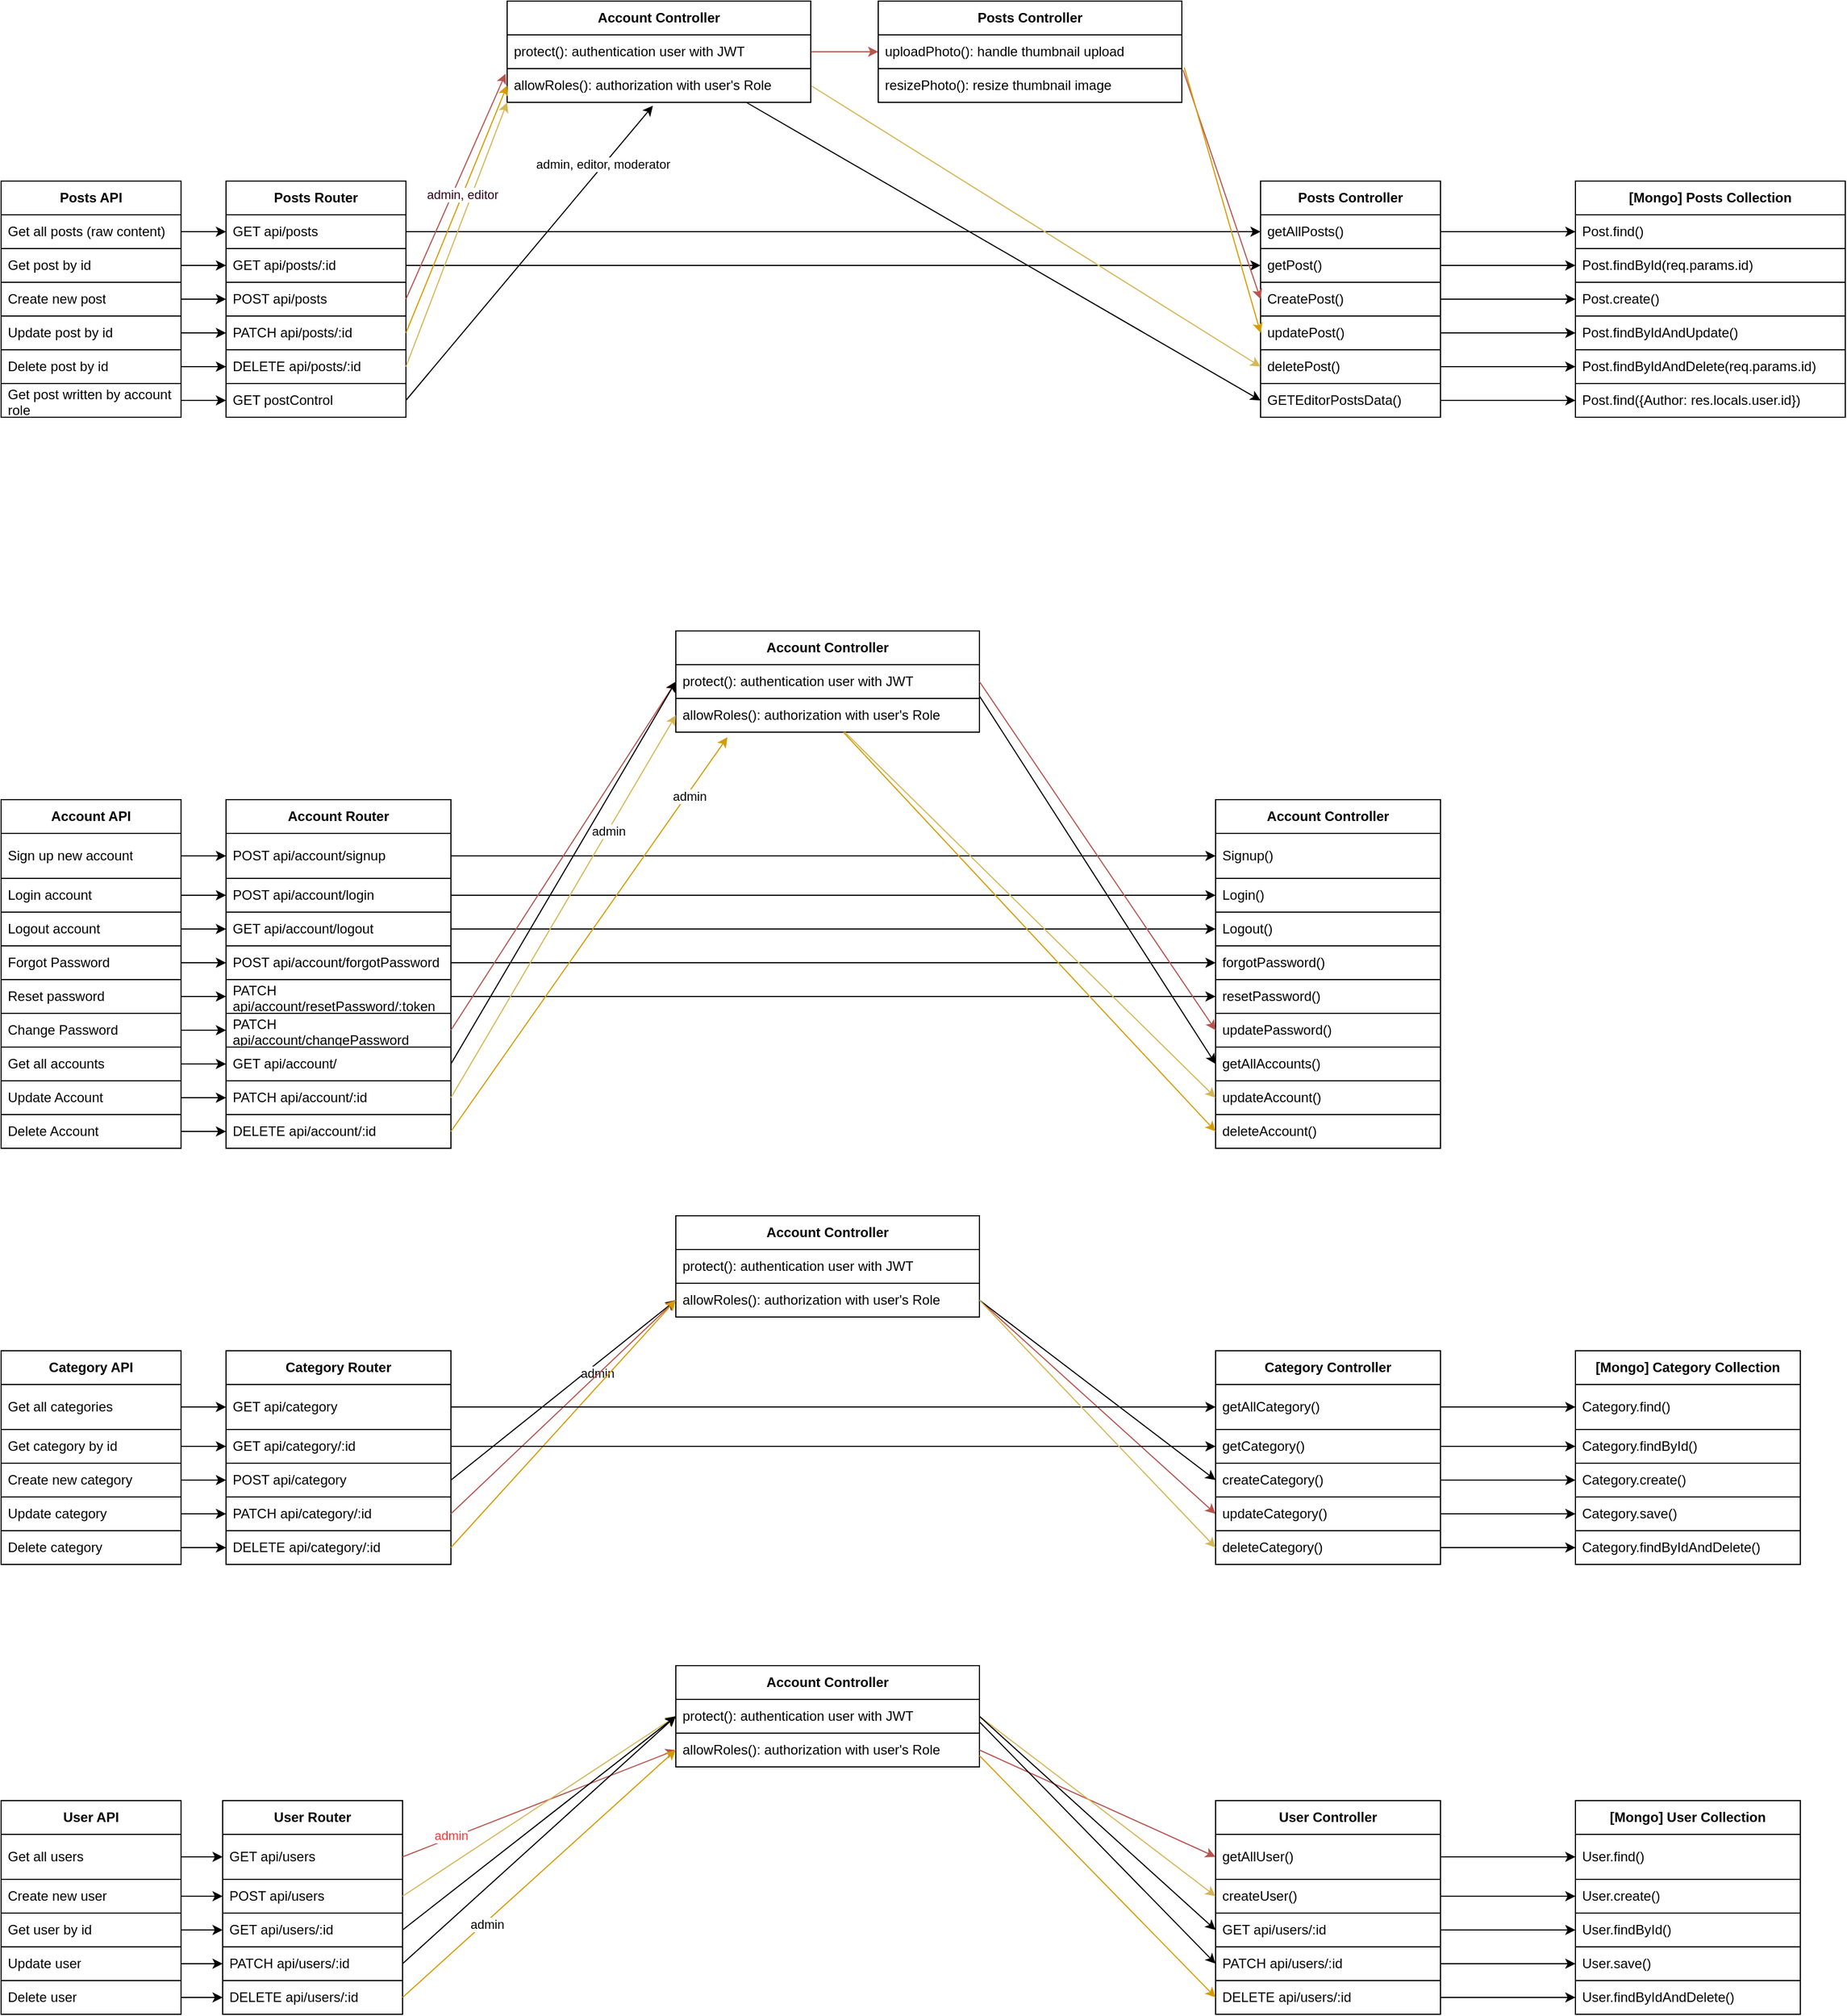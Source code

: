 <mxfile version="21.1.4" type="device">
  <diagram name="Page-1" id="ZxRaI75zElDDTjSREBnL">
    <mxGraphModel dx="1540" dy="2031" grid="1" gridSize="10" guides="1" tooltips="1" connect="1" arrows="1" fold="1" page="1" pageScale="1" pageWidth="850" pageHeight="1100" math="0" shadow="0">
      <root>
        <mxCell id="0" />
        <mxCell id="1" parent="0" />
        <mxCell id="olXo0kbmbTWBYFUIEvpe-1" value="Posts API" style="swimlane;fontStyle=1;childLayout=stackLayout;horizontal=1;startSize=30;horizontalStack=0;resizeParent=1;resizeParentMax=0;resizeLast=0;collapsible=1;marginBottom=0;whiteSpace=wrap;html=1;" parent="1" vertex="1">
          <mxGeometry x="40" y="40" width="160" height="210" as="geometry" />
        </mxCell>
        <mxCell id="olXo0kbmbTWBYFUIEvpe-2" value="Get all posts (raw content)" style="text;align=left;verticalAlign=middle;spacingLeft=4;spacingRight=4;overflow=hidden;points=[[0,0.5],[1,0.5]];portConstraint=eastwest;rotatable=0;whiteSpace=wrap;html=1;rounded=0;strokeColor=default;glass=1;" parent="olXo0kbmbTWBYFUIEvpe-1" vertex="1">
          <mxGeometry y="30" width="160" height="30" as="geometry" />
        </mxCell>
        <mxCell id="olXo0kbmbTWBYFUIEvpe-3" value="Get post by id" style="text;strokeColor=default;fillColor=none;align=left;verticalAlign=middle;spacingLeft=4;spacingRight=4;overflow=hidden;points=[[0,0.5],[1,0.5]];portConstraint=eastwest;rotatable=0;whiteSpace=wrap;html=1;glass=1;" parent="olXo0kbmbTWBYFUIEvpe-1" vertex="1">
          <mxGeometry y="60" width="160" height="30" as="geometry" />
        </mxCell>
        <mxCell id="olXo0kbmbTWBYFUIEvpe-4" value="Create new post" style="text;strokeColor=default;fillColor=none;align=left;verticalAlign=middle;spacingLeft=4;spacingRight=4;overflow=hidden;points=[[0,0.5],[1,0.5]];portConstraint=eastwest;rotatable=0;whiteSpace=wrap;html=1;glass=1;" parent="olXo0kbmbTWBYFUIEvpe-1" vertex="1">
          <mxGeometry y="90" width="160" height="30" as="geometry" />
        </mxCell>
        <mxCell id="olXo0kbmbTWBYFUIEvpe-5" value="Update post by id" style="text;strokeColor=default;fillColor=none;align=left;verticalAlign=middle;spacingLeft=4;spacingRight=4;overflow=hidden;points=[[0,0.5],[1,0.5]];portConstraint=eastwest;rotatable=0;whiteSpace=wrap;html=1;glass=1;" parent="olXo0kbmbTWBYFUIEvpe-1" vertex="1">
          <mxGeometry y="120" width="160" height="30" as="geometry" />
        </mxCell>
        <mxCell id="olXo0kbmbTWBYFUIEvpe-6" value="Delete post by id" style="text;strokeColor=default;fillColor=none;align=left;verticalAlign=middle;spacingLeft=4;spacingRight=4;overflow=hidden;points=[[0,0.5],[1,0.5]];portConstraint=eastwest;rotatable=0;whiteSpace=wrap;html=1;glass=1;" parent="olXo0kbmbTWBYFUIEvpe-1" vertex="1">
          <mxGeometry y="150" width="160" height="30" as="geometry" />
        </mxCell>
        <mxCell id="Ey_lgn2kwndULn5T3rTo-8" value="Get post written by account role" style="text;strokeColor=default;fillColor=none;align=left;verticalAlign=middle;spacingLeft=4;spacingRight=4;overflow=hidden;points=[[0,0.5],[1,0.5]];portConstraint=eastwest;rotatable=0;whiteSpace=wrap;html=1;glass=1;" vertex="1" parent="olXo0kbmbTWBYFUIEvpe-1">
          <mxGeometry y="180" width="160" height="30" as="geometry" />
        </mxCell>
        <mxCell id="olXo0kbmbTWBYFUIEvpe-8" value="Account API" style="swimlane;fontStyle=1;childLayout=stackLayout;horizontal=1;startSize=30;horizontalStack=0;resizeParent=1;resizeParentMax=0;resizeLast=0;collapsible=1;marginBottom=0;whiteSpace=wrap;html=1;" parent="1" vertex="1">
          <mxGeometry x="40" y="590" width="160" height="310" as="geometry" />
        </mxCell>
        <mxCell id="olXo0kbmbTWBYFUIEvpe-9" value="Sign up new account" style="text;align=left;verticalAlign=middle;spacingLeft=4;spacingRight=4;overflow=hidden;points=[[0,0.5],[1,0.5]];portConstraint=eastwest;rotatable=0;whiteSpace=wrap;html=1;rounded=0;strokeColor=default;glass=1;" parent="olXo0kbmbTWBYFUIEvpe-8" vertex="1">
          <mxGeometry y="30" width="160" height="40" as="geometry" />
        </mxCell>
        <mxCell id="olXo0kbmbTWBYFUIEvpe-10" value="Login account" style="text;strokeColor=default;fillColor=none;align=left;verticalAlign=middle;spacingLeft=4;spacingRight=4;overflow=hidden;points=[[0,0.5],[1,0.5]];portConstraint=eastwest;rotatable=0;whiteSpace=wrap;html=1;glass=1;" parent="olXo0kbmbTWBYFUIEvpe-8" vertex="1">
          <mxGeometry y="70" width="160" height="30" as="geometry" />
        </mxCell>
        <mxCell id="olXo0kbmbTWBYFUIEvpe-11" value="Logout account" style="text;strokeColor=default;fillColor=none;align=left;verticalAlign=middle;spacingLeft=4;spacingRight=4;overflow=hidden;points=[[0,0.5],[1,0.5]];portConstraint=eastwest;rotatable=0;whiteSpace=wrap;html=1;glass=1;" parent="olXo0kbmbTWBYFUIEvpe-8" vertex="1">
          <mxGeometry y="100" width="160" height="30" as="geometry" />
        </mxCell>
        <mxCell id="olXo0kbmbTWBYFUIEvpe-12" value="Forgot Password" style="text;strokeColor=default;fillColor=none;align=left;verticalAlign=middle;spacingLeft=4;spacingRight=4;overflow=hidden;points=[[0,0.5],[1,0.5]];portConstraint=eastwest;rotatable=0;whiteSpace=wrap;html=1;glass=1;" parent="olXo0kbmbTWBYFUIEvpe-8" vertex="1">
          <mxGeometry y="130" width="160" height="30" as="geometry" />
        </mxCell>
        <mxCell id="olXo0kbmbTWBYFUIEvpe-13" value="Reset password" style="text;strokeColor=default;fillColor=none;align=left;verticalAlign=middle;spacingLeft=4;spacingRight=4;overflow=hidden;points=[[0,0.5],[1,0.5]];portConstraint=eastwest;rotatable=0;whiteSpace=wrap;html=1;glass=1;" parent="olXo0kbmbTWBYFUIEvpe-8" vertex="1">
          <mxGeometry y="160" width="160" height="30" as="geometry" />
        </mxCell>
        <mxCell id="olXo0kbmbTWBYFUIEvpe-14" value="Change Password" style="text;strokeColor=default;fillColor=none;align=left;verticalAlign=middle;spacingLeft=4;spacingRight=4;overflow=hidden;points=[[0,0.5],[1,0.5]];portConstraint=eastwest;rotatable=0;whiteSpace=wrap;html=1;glass=1;" parent="olXo0kbmbTWBYFUIEvpe-8" vertex="1">
          <mxGeometry y="190" width="160" height="30" as="geometry" />
        </mxCell>
        <mxCell id="olXo0kbmbTWBYFUIEvpe-22" value="Get all accounts" style="text;strokeColor=default;fillColor=none;align=left;verticalAlign=middle;spacingLeft=4;spacingRight=4;overflow=hidden;points=[[0,0.5],[1,0.5]];portConstraint=eastwest;rotatable=0;whiteSpace=wrap;html=1;glass=1;" parent="olXo0kbmbTWBYFUIEvpe-8" vertex="1">
          <mxGeometry y="220" width="160" height="30" as="geometry" />
        </mxCell>
        <mxCell id="Ey_lgn2kwndULn5T3rTo-116" value="Update Account" style="text;strokeColor=default;fillColor=none;align=left;verticalAlign=middle;spacingLeft=4;spacingRight=4;overflow=hidden;points=[[0,0.5],[1,0.5]];portConstraint=eastwest;rotatable=0;whiteSpace=wrap;html=1;glass=1;" vertex="1" parent="olXo0kbmbTWBYFUIEvpe-8">
          <mxGeometry y="250" width="160" height="30" as="geometry" />
        </mxCell>
        <mxCell id="Ey_lgn2kwndULn5T3rTo-117" value="Delete Account" style="text;strokeColor=default;fillColor=none;align=left;verticalAlign=middle;spacingLeft=4;spacingRight=4;overflow=hidden;points=[[0,0.5],[1,0.5]];portConstraint=eastwest;rotatable=0;whiteSpace=wrap;html=1;glass=1;" vertex="1" parent="olXo0kbmbTWBYFUIEvpe-8">
          <mxGeometry y="280" width="160" height="30" as="geometry" />
        </mxCell>
        <mxCell id="Ey_lgn2kwndULn5T3rTo-10" value="Posts Router" style="swimlane;fontStyle=1;childLayout=stackLayout;horizontal=1;startSize=30;horizontalStack=0;resizeParent=1;resizeParentMax=0;resizeLast=0;collapsible=1;marginBottom=0;whiteSpace=wrap;html=1;" vertex="1" parent="1">
          <mxGeometry x="240" y="40" width="160" height="210" as="geometry" />
        </mxCell>
        <mxCell id="Ey_lgn2kwndULn5T3rTo-12" value="GET api/posts" style="text;align=left;verticalAlign=middle;spacingLeft=4;spacingRight=4;overflow=hidden;points=[[0,0.5],[1,0.5]];portConstraint=eastwest;rotatable=0;whiteSpace=wrap;html=1;rounded=0;strokeColor=default;glass=1;" vertex="1" parent="Ey_lgn2kwndULn5T3rTo-10">
          <mxGeometry y="30" width="160" height="30" as="geometry" />
        </mxCell>
        <mxCell id="Ey_lgn2kwndULn5T3rTo-13" value="GET api/posts/:id" style="text;strokeColor=default;fillColor=none;align=left;verticalAlign=middle;spacingLeft=4;spacingRight=4;overflow=hidden;points=[[0,0.5],[1,0.5]];portConstraint=eastwest;rotatable=0;whiteSpace=wrap;html=1;glass=1;" vertex="1" parent="Ey_lgn2kwndULn5T3rTo-10">
          <mxGeometry y="60" width="160" height="30" as="geometry" />
        </mxCell>
        <mxCell id="Ey_lgn2kwndULn5T3rTo-14" value="POST api/posts" style="text;strokeColor=default;fillColor=none;align=left;verticalAlign=middle;spacingLeft=4;spacingRight=4;overflow=hidden;points=[[0,0.5],[1,0.5]];portConstraint=eastwest;rotatable=0;whiteSpace=wrap;html=1;glass=1;" vertex="1" parent="Ey_lgn2kwndULn5T3rTo-10">
          <mxGeometry y="90" width="160" height="30" as="geometry" />
        </mxCell>
        <mxCell id="Ey_lgn2kwndULn5T3rTo-15" value="PATCH api/posts/:id" style="text;strokeColor=default;fillColor=none;align=left;verticalAlign=middle;spacingLeft=4;spacingRight=4;overflow=hidden;points=[[0,0.5],[1,0.5]];portConstraint=eastwest;rotatable=0;whiteSpace=wrap;html=1;glass=1;" vertex="1" parent="Ey_lgn2kwndULn5T3rTo-10">
          <mxGeometry y="120" width="160" height="30" as="geometry" />
        </mxCell>
        <mxCell id="Ey_lgn2kwndULn5T3rTo-16" value="DELETE api/posts/:id" style="text;strokeColor=default;fillColor=none;align=left;verticalAlign=middle;spacingLeft=4;spacingRight=4;overflow=hidden;points=[[0,0.5],[1,0.5]];portConstraint=eastwest;rotatable=0;whiteSpace=wrap;html=1;glass=1;" vertex="1" parent="Ey_lgn2kwndULn5T3rTo-10">
          <mxGeometry y="150" width="160" height="30" as="geometry" />
        </mxCell>
        <mxCell id="Ey_lgn2kwndULn5T3rTo-17" value="GET postControl" style="text;strokeColor=default;fillColor=none;align=left;verticalAlign=middle;spacingLeft=4;spacingRight=4;overflow=hidden;points=[[0,0.5],[1,0.5]];portConstraint=eastwest;rotatable=0;whiteSpace=wrap;html=1;glass=1;" vertex="1" parent="Ey_lgn2kwndULn5T3rTo-10">
          <mxGeometry y="180" width="160" height="30" as="geometry" />
        </mxCell>
        <mxCell id="Ey_lgn2kwndULn5T3rTo-18" style="edgeStyle=orthogonalEdgeStyle;rounded=0;orthogonalLoop=1;jettySize=auto;html=1;entryX=0;entryY=0.5;entryDx=0;entryDy=0;" edge="1" parent="1" source="olXo0kbmbTWBYFUIEvpe-2" target="Ey_lgn2kwndULn5T3rTo-12">
          <mxGeometry relative="1" as="geometry" />
        </mxCell>
        <mxCell id="Ey_lgn2kwndULn5T3rTo-19" value="Posts Controller" style="swimlane;fontStyle=1;childLayout=stackLayout;horizontal=1;startSize=30;horizontalStack=0;resizeParent=1;resizeParentMax=0;resizeLast=0;collapsible=1;marginBottom=0;whiteSpace=wrap;html=1;" vertex="1" parent="1">
          <mxGeometry x="1160" y="40" width="160" height="210" as="geometry" />
        </mxCell>
        <mxCell id="Ey_lgn2kwndULn5T3rTo-20" value="getAllPosts()" style="text;align=left;verticalAlign=middle;spacingLeft=4;spacingRight=4;overflow=hidden;points=[[0,0.5],[1,0.5]];portConstraint=eastwest;rotatable=0;whiteSpace=wrap;html=1;rounded=0;strokeColor=default;glass=1;" vertex="1" parent="Ey_lgn2kwndULn5T3rTo-19">
          <mxGeometry y="30" width="160" height="30" as="geometry" />
        </mxCell>
        <mxCell id="Ey_lgn2kwndULn5T3rTo-21" value="getPost()" style="text;strokeColor=default;fillColor=none;align=left;verticalAlign=middle;spacingLeft=4;spacingRight=4;overflow=hidden;points=[[0,0.5],[1,0.5]];portConstraint=eastwest;rotatable=0;whiteSpace=wrap;html=1;glass=1;" vertex="1" parent="Ey_lgn2kwndULn5T3rTo-19">
          <mxGeometry y="60" width="160" height="30" as="geometry" />
        </mxCell>
        <mxCell id="Ey_lgn2kwndULn5T3rTo-22" value="CreatePost()" style="text;strokeColor=default;fillColor=none;align=left;verticalAlign=middle;spacingLeft=4;spacingRight=4;overflow=hidden;points=[[0,0.5],[1,0.5]];portConstraint=eastwest;rotatable=0;whiteSpace=wrap;html=1;glass=1;" vertex="1" parent="Ey_lgn2kwndULn5T3rTo-19">
          <mxGeometry y="90" width="160" height="30" as="geometry" />
        </mxCell>
        <mxCell id="Ey_lgn2kwndULn5T3rTo-23" value="updatePost()" style="text;strokeColor=default;fillColor=none;align=left;verticalAlign=middle;spacingLeft=4;spacingRight=4;overflow=hidden;points=[[0,0.5],[1,0.5]];portConstraint=eastwest;rotatable=0;whiteSpace=wrap;html=1;glass=1;" vertex="1" parent="Ey_lgn2kwndULn5T3rTo-19">
          <mxGeometry y="120" width="160" height="30" as="geometry" />
        </mxCell>
        <mxCell id="Ey_lgn2kwndULn5T3rTo-24" value="deletePost()" style="text;strokeColor=default;fillColor=none;align=left;verticalAlign=middle;spacingLeft=4;spacingRight=4;overflow=hidden;points=[[0,0.5],[1,0.5]];portConstraint=eastwest;rotatable=0;whiteSpace=wrap;html=1;glass=1;" vertex="1" parent="Ey_lgn2kwndULn5T3rTo-19">
          <mxGeometry y="150" width="160" height="30" as="geometry" />
        </mxCell>
        <mxCell id="Ey_lgn2kwndULn5T3rTo-25" value="GETEditorPostsData()" style="text;strokeColor=default;fillColor=none;align=left;verticalAlign=middle;spacingLeft=4;spacingRight=4;overflow=hidden;points=[[0,0.5],[1,0.5]];portConstraint=eastwest;rotatable=0;whiteSpace=wrap;html=1;glass=1;" vertex="1" parent="Ey_lgn2kwndULn5T3rTo-19">
          <mxGeometry y="180" width="160" height="30" as="geometry" />
        </mxCell>
        <mxCell id="Ey_lgn2kwndULn5T3rTo-27" value="[Mongo] Posts Collection" style="swimlane;fontStyle=1;childLayout=stackLayout;horizontal=1;startSize=30;horizontalStack=0;resizeParent=1;resizeParentMax=0;resizeLast=0;collapsible=1;marginBottom=0;whiteSpace=wrap;html=1;" vertex="1" parent="1">
          <mxGeometry x="1440" y="40" width="240" height="210" as="geometry" />
        </mxCell>
        <mxCell id="Ey_lgn2kwndULn5T3rTo-28" value="Post.find()" style="text;align=left;verticalAlign=middle;spacingLeft=4;spacingRight=4;overflow=hidden;points=[[0,0.5],[1,0.5]];portConstraint=eastwest;rotatable=0;whiteSpace=wrap;html=1;rounded=0;strokeColor=default;glass=1;" vertex="1" parent="Ey_lgn2kwndULn5T3rTo-27">
          <mxGeometry y="30" width="240" height="30" as="geometry" />
        </mxCell>
        <mxCell id="Ey_lgn2kwndULn5T3rTo-29" value="Post.findById(req.params.id)" style="text;strokeColor=default;fillColor=none;align=left;verticalAlign=middle;spacingLeft=4;spacingRight=4;overflow=hidden;points=[[0,0.5],[1,0.5]];portConstraint=eastwest;rotatable=0;whiteSpace=wrap;html=1;glass=1;" vertex="1" parent="Ey_lgn2kwndULn5T3rTo-27">
          <mxGeometry y="60" width="240" height="30" as="geometry" />
        </mxCell>
        <mxCell id="Ey_lgn2kwndULn5T3rTo-30" value="Post.create()" style="text;strokeColor=default;fillColor=none;align=left;verticalAlign=middle;spacingLeft=4;spacingRight=4;overflow=hidden;points=[[0,0.5],[1,0.5]];portConstraint=eastwest;rotatable=0;whiteSpace=wrap;html=1;glass=1;" vertex="1" parent="Ey_lgn2kwndULn5T3rTo-27">
          <mxGeometry y="90" width="240" height="30" as="geometry" />
        </mxCell>
        <mxCell id="Ey_lgn2kwndULn5T3rTo-31" value="Post.findByIdAndUpdate()" style="text;strokeColor=default;fillColor=none;align=left;verticalAlign=middle;spacingLeft=4;spacingRight=4;overflow=hidden;points=[[0,0.5],[1,0.5]];portConstraint=eastwest;rotatable=0;whiteSpace=wrap;html=1;glass=1;" vertex="1" parent="Ey_lgn2kwndULn5T3rTo-27">
          <mxGeometry y="120" width="240" height="30" as="geometry" />
        </mxCell>
        <mxCell id="Ey_lgn2kwndULn5T3rTo-32" value="Post.findByIdAndDelete(req.params.id)" style="text;strokeColor=default;fillColor=none;align=left;verticalAlign=middle;spacingLeft=4;spacingRight=4;overflow=hidden;points=[[0,0.5],[1,0.5]];portConstraint=eastwest;rotatable=0;whiteSpace=wrap;html=1;glass=1;" vertex="1" parent="Ey_lgn2kwndULn5T3rTo-27">
          <mxGeometry y="150" width="240" height="30" as="geometry" />
        </mxCell>
        <mxCell id="Ey_lgn2kwndULn5T3rTo-33" value="Post.find({Author: res.locals.user.id})" style="text;strokeColor=default;fillColor=none;align=left;verticalAlign=middle;spacingLeft=4;spacingRight=4;overflow=hidden;points=[[0,0.5],[1,0.5]];portConstraint=eastwest;rotatable=0;whiteSpace=wrap;html=1;glass=1;" vertex="1" parent="Ey_lgn2kwndULn5T3rTo-27">
          <mxGeometry y="180" width="240" height="30" as="geometry" />
        </mxCell>
        <mxCell id="Ey_lgn2kwndULn5T3rTo-34" style="edgeStyle=orthogonalEdgeStyle;rounded=0;orthogonalLoop=1;jettySize=auto;html=1;entryX=0;entryY=0.5;entryDx=0;entryDy=0;" edge="1" parent="1" source="Ey_lgn2kwndULn5T3rTo-20" target="Ey_lgn2kwndULn5T3rTo-28">
          <mxGeometry relative="1" as="geometry" />
        </mxCell>
        <mxCell id="Ey_lgn2kwndULn5T3rTo-35" style="edgeStyle=orthogonalEdgeStyle;rounded=0;orthogonalLoop=1;jettySize=auto;html=1;entryX=0;entryY=0.5;entryDx=0;entryDy=0;" edge="1" parent="1" source="Ey_lgn2kwndULn5T3rTo-12" target="Ey_lgn2kwndULn5T3rTo-20">
          <mxGeometry relative="1" as="geometry" />
        </mxCell>
        <mxCell id="Ey_lgn2kwndULn5T3rTo-36" style="edgeStyle=orthogonalEdgeStyle;rounded=0;orthogonalLoop=1;jettySize=auto;html=1;entryX=0;entryY=0.5;entryDx=0;entryDy=0;" edge="1" parent="1" source="olXo0kbmbTWBYFUIEvpe-3" target="Ey_lgn2kwndULn5T3rTo-13">
          <mxGeometry relative="1" as="geometry" />
        </mxCell>
        <mxCell id="Ey_lgn2kwndULn5T3rTo-37" style="edgeStyle=orthogonalEdgeStyle;rounded=0;orthogonalLoop=1;jettySize=auto;html=1;entryX=0;entryY=0.5;entryDx=0;entryDy=0;" edge="1" parent="1" source="Ey_lgn2kwndULn5T3rTo-13" target="Ey_lgn2kwndULn5T3rTo-21">
          <mxGeometry relative="1" as="geometry" />
        </mxCell>
        <mxCell id="Ey_lgn2kwndULn5T3rTo-38" style="edgeStyle=orthogonalEdgeStyle;rounded=0;orthogonalLoop=1;jettySize=auto;html=1;entryX=0;entryY=0.5;entryDx=0;entryDy=0;" edge="1" parent="1" source="Ey_lgn2kwndULn5T3rTo-21" target="Ey_lgn2kwndULn5T3rTo-29">
          <mxGeometry relative="1" as="geometry" />
        </mxCell>
        <mxCell id="Ey_lgn2kwndULn5T3rTo-39" style="edgeStyle=orthogonalEdgeStyle;rounded=0;orthogonalLoop=1;jettySize=auto;html=1;entryX=0;entryY=0.5;entryDx=0;entryDy=0;" edge="1" parent="1" source="olXo0kbmbTWBYFUIEvpe-4" target="Ey_lgn2kwndULn5T3rTo-14">
          <mxGeometry relative="1" as="geometry" />
        </mxCell>
        <mxCell id="Ey_lgn2kwndULn5T3rTo-57" style="edgeStyle=orthogonalEdgeStyle;rounded=0;orthogonalLoop=1;jettySize=auto;html=1;entryX=0;entryY=0.5;entryDx=0;entryDy=0;fillColor=#f8cecc;strokeColor=#b85450;" edge="1" parent="1" source="Ey_lgn2kwndULn5T3rTo-40" target="Ey_lgn2kwndULn5T3rTo-54">
          <mxGeometry relative="1" as="geometry" />
        </mxCell>
        <mxCell id="Ey_lgn2kwndULn5T3rTo-68" style="rounded=0;orthogonalLoop=1;jettySize=auto;html=1;entryX=0;entryY=0.5;entryDx=0;entryDy=0;exitX=1;exitY=0.5;exitDx=0;exitDy=0;fillColor=#fff2cc;strokeColor=#d6b656;" edge="1" parent="1" source="Ey_lgn2kwndULn5T3rTo-42" target="Ey_lgn2kwndULn5T3rTo-24">
          <mxGeometry relative="1" as="geometry" />
        </mxCell>
        <mxCell id="Ey_lgn2kwndULn5T3rTo-73" style="rounded=0;orthogonalLoop=1;jettySize=auto;html=1;entryX=0;entryY=0.5;entryDx=0;entryDy=0;" edge="1" parent="1" source="Ey_lgn2kwndULn5T3rTo-40" target="Ey_lgn2kwndULn5T3rTo-25">
          <mxGeometry relative="1" as="geometry" />
        </mxCell>
        <mxCell id="Ey_lgn2kwndULn5T3rTo-40" value="&lt;b&gt;Account Controller&lt;/b&gt;" style="swimlane;fontStyle=0;childLayout=stackLayout;horizontal=1;startSize=30;horizontalStack=0;resizeParent=1;resizeParentMax=0;resizeLast=0;collapsible=1;marginBottom=0;whiteSpace=wrap;html=1;" vertex="1" parent="1">
          <mxGeometry x="490" y="-120" width="270" height="90" as="geometry" />
        </mxCell>
        <mxCell id="Ey_lgn2kwndULn5T3rTo-41" value="protect(): authentication user with JWT" style="text;align=left;verticalAlign=middle;spacingLeft=4;spacingRight=4;overflow=hidden;points=[[0,0.5],[1,0.5]];portConstraint=eastwest;rotatable=0;whiteSpace=wrap;html=1;rounded=0;strokeColor=default;glass=1;" vertex="1" parent="Ey_lgn2kwndULn5T3rTo-40">
          <mxGeometry y="30" width="270" height="30" as="geometry" />
        </mxCell>
        <mxCell id="Ey_lgn2kwndULn5T3rTo-42" value="allowRoles(): authorization with user&#39;s Role" style="text;strokeColor=default;fillColor=none;align=left;verticalAlign=middle;spacingLeft=4;spacingRight=4;overflow=hidden;points=[[0,0.5],[1,0.5]];portConstraint=eastwest;rotatable=0;whiteSpace=wrap;html=1;glass=1;" vertex="1" parent="Ey_lgn2kwndULn5T3rTo-40">
          <mxGeometry y="60" width="270" height="30" as="geometry" />
        </mxCell>
        <mxCell id="Ey_lgn2kwndULn5T3rTo-49" style="rounded=0;orthogonalLoop=1;jettySize=auto;html=1;exitX=1;exitY=0.5;exitDx=0;exitDy=0;entryX=-0.005;entryY=0.15;entryDx=0;entryDy=0;entryPerimeter=0;fillColor=#f8cecc;strokeColor=#b85450;" edge="1" parent="1" source="Ey_lgn2kwndULn5T3rTo-14" target="Ey_lgn2kwndULn5T3rTo-42">
          <mxGeometry relative="1" as="geometry">
            <mxPoint x="570" y="-50" as="targetPoint" />
          </mxGeometry>
        </mxCell>
        <mxCell id="Ey_lgn2kwndULn5T3rTo-52" style="edgeStyle=orthogonalEdgeStyle;rounded=0;orthogonalLoop=1;jettySize=auto;html=1;entryX=0;entryY=0.5;entryDx=0;entryDy=0;" edge="1" parent="1" source="Ey_lgn2kwndULn5T3rTo-22" target="Ey_lgn2kwndULn5T3rTo-30">
          <mxGeometry relative="1" as="geometry" />
        </mxCell>
        <mxCell id="Ey_lgn2kwndULn5T3rTo-56" style="rounded=0;orthogonalLoop=1;jettySize=auto;html=1;entryX=0;entryY=0.5;entryDx=0;entryDy=0;fillColor=#f8cecc;strokeColor=#b85450;exitX=1.004;exitY=0.041;exitDx=0;exitDy=0;exitPerimeter=0;" edge="1" parent="1" source="Ey_lgn2kwndULn5T3rTo-55" target="Ey_lgn2kwndULn5T3rTo-22">
          <mxGeometry relative="1" as="geometry" />
        </mxCell>
        <mxCell id="Ey_lgn2kwndULn5T3rTo-53" value="&lt;b&gt;Posts Controller&lt;/b&gt;" style="swimlane;fontStyle=0;childLayout=stackLayout;horizontal=1;startSize=30;horizontalStack=0;resizeParent=1;resizeParentMax=0;resizeLast=0;collapsible=1;marginBottom=0;whiteSpace=wrap;html=1;" vertex="1" parent="1">
          <mxGeometry x="820" y="-120" width="270" height="90" as="geometry" />
        </mxCell>
        <mxCell id="Ey_lgn2kwndULn5T3rTo-54" value="uploadPhoto(): handle thumbnail upload" style="text;align=left;verticalAlign=middle;spacingLeft=4;spacingRight=4;overflow=hidden;points=[[0,0.5],[1,0.5]];portConstraint=eastwest;rotatable=0;whiteSpace=wrap;html=1;rounded=0;strokeColor=default;glass=1;" vertex="1" parent="Ey_lgn2kwndULn5T3rTo-53">
          <mxGeometry y="30" width="270" height="30" as="geometry" />
        </mxCell>
        <mxCell id="Ey_lgn2kwndULn5T3rTo-55" value="resizePhoto(): resize thumbnail image" style="text;strokeColor=default;fillColor=none;align=left;verticalAlign=middle;spacingLeft=4;spacingRight=4;overflow=hidden;points=[[0,0.5],[1,0.5]];portConstraint=eastwest;rotatable=0;whiteSpace=wrap;html=1;glass=1;" vertex="1" parent="Ey_lgn2kwndULn5T3rTo-53">
          <mxGeometry y="60" width="270" height="30" as="geometry" />
        </mxCell>
        <mxCell id="Ey_lgn2kwndULn5T3rTo-58" style="edgeStyle=orthogonalEdgeStyle;rounded=0;orthogonalLoop=1;jettySize=auto;html=1;entryX=0;entryY=0.5;entryDx=0;entryDy=0;" edge="1" parent="1" source="olXo0kbmbTWBYFUIEvpe-5" target="Ey_lgn2kwndULn5T3rTo-15">
          <mxGeometry relative="1" as="geometry" />
        </mxCell>
        <mxCell id="Ey_lgn2kwndULn5T3rTo-60" style="rounded=0;orthogonalLoop=1;jettySize=auto;html=1;exitX=1;exitY=0.5;exitDx=0;exitDy=0;entryX=0;entryY=0.5;entryDx=0;entryDy=0;fillColor=#ffe6cc;strokeColor=#d79b00;" edge="1" parent="1" source="Ey_lgn2kwndULn5T3rTo-15" target="Ey_lgn2kwndULn5T3rTo-42">
          <mxGeometry relative="1" as="geometry">
            <mxPoint x="450" y="155" as="sourcePoint" />
            <mxPoint x="499" y="-45" as="targetPoint" />
          </mxGeometry>
        </mxCell>
        <mxCell id="Ey_lgn2kwndULn5T3rTo-62" style="rounded=0;orthogonalLoop=1;jettySize=auto;html=1;entryX=0;entryY=0.5;entryDx=0;entryDy=0;fillColor=#ffe6cc;strokeColor=#d79b00;exitX=1.008;exitY=-0.033;exitDx=0;exitDy=0;exitPerimeter=0;" edge="1" parent="1" source="Ey_lgn2kwndULn5T3rTo-55" target="Ey_lgn2kwndULn5T3rTo-23">
          <mxGeometry relative="1" as="geometry">
            <mxPoint x="1101" y="-49" as="sourcePoint" />
            <mxPoint x="1170" y="155" as="targetPoint" />
          </mxGeometry>
        </mxCell>
        <mxCell id="Ey_lgn2kwndULn5T3rTo-63" style="edgeStyle=orthogonalEdgeStyle;rounded=0;orthogonalLoop=1;jettySize=auto;html=1;entryX=0;entryY=0.5;entryDx=0;entryDy=0;" edge="1" parent="1" source="Ey_lgn2kwndULn5T3rTo-23" target="Ey_lgn2kwndULn5T3rTo-31">
          <mxGeometry relative="1" as="geometry" />
        </mxCell>
        <mxCell id="Ey_lgn2kwndULn5T3rTo-64" style="edgeStyle=orthogonalEdgeStyle;rounded=0;orthogonalLoop=1;jettySize=auto;html=1;entryX=0;entryY=0.5;entryDx=0;entryDy=0;" edge="1" parent="1" source="olXo0kbmbTWBYFUIEvpe-6" target="Ey_lgn2kwndULn5T3rTo-16">
          <mxGeometry relative="1" as="geometry" />
        </mxCell>
        <mxCell id="Ey_lgn2kwndULn5T3rTo-66" style="rounded=0;orthogonalLoop=1;jettySize=auto;html=1;exitX=1;exitY=0.5;exitDx=0;exitDy=0;fillColor=#fff2cc;strokeColor=#d6b656;" edge="1" parent="1" source="Ey_lgn2kwndULn5T3rTo-16">
          <mxGeometry relative="1" as="geometry">
            <mxPoint x="410" y="185" as="sourcePoint" />
            <mxPoint x="490" y="-30" as="targetPoint" />
          </mxGeometry>
        </mxCell>
        <mxCell id="Ey_lgn2kwndULn5T3rTo-67" value="&lt;font color=&quot;#33001a&quot;&gt;admin, editor&lt;/font&gt;" style="edgeLabel;html=1;align=center;verticalAlign=middle;resizable=0;points=[];fontColor=#b85450;" vertex="1" connectable="0" parent="Ey_lgn2kwndULn5T3rTo-66">
          <mxGeometry x="0.245" y="1" relative="1" as="geometry">
            <mxPoint x="-5" y="-7" as="offset" />
          </mxGeometry>
        </mxCell>
        <mxCell id="Ey_lgn2kwndULn5T3rTo-69" style="edgeStyle=orthogonalEdgeStyle;rounded=0;orthogonalLoop=1;jettySize=auto;html=1;entryX=0;entryY=0.5;entryDx=0;entryDy=0;" edge="1" parent="1" source="Ey_lgn2kwndULn5T3rTo-24" target="Ey_lgn2kwndULn5T3rTo-32">
          <mxGeometry relative="1" as="geometry" />
        </mxCell>
        <mxCell id="Ey_lgn2kwndULn5T3rTo-70" style="edgeStyle=orthogonalEdgeStyle;rounded=0;orthogonalLoop=1;jettySize=auto;html=1;entryX=0;entryY=0.5;entryDx=0;entryDy=0;" edge="1" parent="1" source="Ey_lgn2kwndULn5T3rTo-8" target="Ey_lgn2kwndULn5T3rTo-17">
          <mxGeometry relative="1" as="geometry" />
        </mxCell>
        <mxCell id="Ey_lgn2kwndULn5T3rTo-71" style="rounded=0;orthogonalLoop=1;jettySize=auto;html=1;exitX=1;exitY=0.5;exitDx=0;exitDy=0;entryX=0.48;entryY=1.102;entryDx=0;entryDy=0;entryPerimeter=0;" edge="1" parent="1" source="Ey_lgn2kwndULn5T3rTo-17" target="Ey_lgn2kwndULn5T3rTo-42">
          <mxGeometry relative="1" as="geometry">
            <mxPoint x="540" y="-20" as="targetPoint" />
          </mxGeometry>
        </mxCell>
        <mxCell id="Ey_lgn2kwndULn5T3rTo-72" value="admin, editor, moderator" style="edgeLabel;html=1;align=center;verticalAlign=middle;resizable=0;points=[];" vertex="1" connectable="0" parent="Ey_lgn2kwndULn5T3rTo-71">
          <mxGeometry x="0.601" y="1" relative="1" as="geometry">
            <mxPoint as="offset" />
          </mxGeometry>
        </mxCell>
        <mxCell id="Ey_lgn2kwndULn5T3rTo-74" style="edgeStyle=orthogonalEdgeStyle;rounded=0;orthogonalLoop=1;jettySize=auto;html=1;entryX=0;entryY=0.5;entryDx=0;entryDy=0;" edge="1" parent="1" source="Ey_lgn2kwndULn5T3rTo-25" target="Ey_lgn2kwndULn5T3rTo-33">
          <mxGeometry relative="1" as="geometry" />
        </mxCell>
        <mxCell id="Ey_lgn2kwndULn5T3rTo-75" value="Account Router" style="swimlane;fontStyle=1;childLayout=stackLayout;horizontal=1;startSize=30;horizontalStack=0;resizeParent=1;resizeParentMax=0;resizeLast=0;collapsible=1;marginBottom=0;whiteSpace=wrap;html=1;" vertex="1" parent="1">
          <mxGeometry x="240" y="590" width="200" height="310" as="geometry" />
        </mxCell>
        <mxCell id="Ey_lgn2kwndULn5T3rTo-76" value="POST api/account/signup" style="text;align=left;verticalAlign=middle;spacingLeft=4;spacingRight=4;overflow=hidden;points=[[0,0.5],[1,0.5]];portConstraint=eastwest;rotatable=0;whiteSpace=wrap;html=1;rounded=0;strokeColor=default;glass=1;" vertex="1" parent="Ey_lgn2kwndULn5T3rTo-75">
          <mxGeometry y="30" width="200" height="40" as="geometry" />
        </mxCell>
        <mxCell id="Ey_lgn2kwndULn5T3rTo-77" value="POST api/account/login" style="text;strokeColor=default;fillColor=none;align=left;verticalAlign=middle;spacingLeft=4;spacingRight=4;overflow=hidden;points=[[0,0.5],[1,0.5]];portConstraint=eastwest;rotatable=0;whiteSpace=wrap;html=1;glass=1;" vertex="1" parent="Ey_lgn2kwndULn5T3rTo-75">
          <mxGeometry y="70" width="200" height="30" as="geometry" />
        </mxCell>
        <mxCell id="Ey_lgn2kwndULn5T3rTo-78" value="GET api/account/logout" style="text;strokeColor=default;fillColor=none;align=left;verticalAlign=middle;spacingLeft=4;spacingRight=4;overflow=hidden;points=[[0,0.5],[1,0.5]];portConstraint=eastwest;rotatable=0;whiteSpace=wrap;html=1;glass=1;" vertex="1" parent="Ey_lgn2kwndULn5T3rTo-75">
          <mxGeometry y="100" width="200" height="30" as="geometry" />
        </mxCell>
        <mxCell id="Ey_lgn2kwndULn5T3rTo-79" value="POST api/account/forgotPassword" style="text;strokeColor=default;fillColor=none;align=left;verticalAlign=middle;spacingLeft=4;spacingRight=4;overflow=hidden;points=[[0,0.5],[1,0.5]];portConstraint=eastwest;rotatable=0;whiteSpace=wrap;html=1;glass=1;" vertex="1" parent="Ey_lgn2kwndULn5T3rTo-75">
          <mxGeometry y="130" width="200" height="30" as="geometry" />
        </mxCell>
        <mxCell id="Ey_lgn2kwndULn5T3rTo-80" value="PATCH api/account/resetPassword/:token" style="text;strokeColor=default;fillColor=none;align=left;verticalAlign=middle;spacingLeft=4;spacingRight=4;overflow=hidden;points=[[0,0.5],[1,0.5]];portConstraint=eastwest;rotatable=0;whiteSpace=wrap;html=1;glass=1;" vertex="1" parent="Ey_lgn2kwndULn5T3rTo-75">
          <mxGeometry y="160" width="200" height="30" as="geometry" />
        </mxCell>
        <mxCell id="Ey_lgn2kwndULn5T3rTo-81" value="PATCH api/account/changePassword" style="text;strokeColor=default;fillColor=none;align=left;verticalAlign=middle;spacingLeft=4;spacingRight=4;overflow=hidden;points=[[0,0.5],[1,0.5]];portConstraint=eastwest;rotatable=0;whiteSpace=wrap;html=1;glass=1;" vertex="1" parent="Ey_lgn2kwndULn5T3rTo-75">
          <mxGeometry y="190" width="200" height="30" as="geometry" />
        </mxCell>
        <mxCell id="Ey_lgn2kwndULn5T3rTo-82" value="GET api/account/" style="text;strokeColor=default;fillColor=none;align=left;verticalAlign=middle;spacingLeft=4;spacingRight=4;overflow=hidden;points=[[0,0.5],[1,0.5]];portConstraint=eastwest;rotatable=0;whiteSpace=wrap;html=1;glass=1;" vertex="1" parent="Ey_lgn2kwndULn5T3rTo-75">
          <mxGeometry y="220" width="200" height="30" as="geometry" />
        </mxCell>
        <mxCell id="Ey_lgn2kwndULn5T3rTo-119" value="PATCH api/account/:id" style="text;strokeColor=default;fillColor=none;align=left;verticalAlign=middle;spacingLeft=4;spacingRight=4;overflow=hidden;points=[[0,0.5],[1,0.5]];portConstraint=eastwest;rotatable=0;whiteSpace=wrap;html=1;glass=1;" vertex="1" parent="Ey_lgn2kwndULn5T3rTo-75">
          <mxGeometry y="250" width="200" height="30" as="geometry" />
        </mxCell>
        <mxCell id="Ey_lgn2kwndULn5T3rTo-120" value="DELETE api/account/:id" style="text;strokeColor=default;fillColor=none;align=left;verticalAlign=middle;spacingLeft=4;spacingRight=4;overflow=hidden;points=[[0,0.5],[1,0.5]];portConstraint=eastwest;rotatable=0;whiteSpace=wrap;html=1;glass=1;" vertex="1" parent="Ey_lgn2kwndULn5T3rTo-75">
          <mxGeometry y="280" width="200" height="30" as="geometry" />
        </mxCell>
        <mxCell id="Ey_lgn2kwndULn5T3rTo-83" style="edgeStyle=orthogonalEdgeStyle;rounded=0;orthogonalLoop=1;jettySize=auto;html=1;entryX=0;entryY=0.5;entryDx=0;entryDy=0;" edge="1" parent="1" source="olXo0kbmbTWBYFUIEvpe-9" target="Ey_lgn2kwndULn5T3rTo-76">
          <mxGeometry relative="1" as="geometry" />
        </mxCell>
        <mxCell id="Ey_lgn2kwndULn5T3rTo-84" style="edgeStyle=orthogonalEdgeStyle;rounded=0;orthogonalLoop=1;jettySize=auto;html=1;entryX=0;entryY=0.5;entryDx=0;entryDy=0;" edge="1" parent="1" source="olXo0kbmbTWBYFUIEvpe-10" target="Ey_lgn2kwndULn5T3rTo-77">
          <mxGeometry relative="1" as="geometry" />
        </mxCell>
        <mxCell id="Ey_lgn2kwndULn5T3rTo-85" style="edgeStyle=orthogonalEdgeStyle;rounded=0;orthogonalLoop=1;jettySize=auto;html=1;entryX=0;entryY=0.5;entryDx=0;entryDy=0;" edge="1" parent="1" source="olXo0kbmbTWBYFUIEvpe-11" target="Ey_lgn2kwndULn5T3rTo-78">
          <mxGeometry relative="1" as="geometry" />
        </mxCell>
        <mxCell id="Ey_lgn2kwndULn5T3rTo-86" style="edgeStyle=orthogonalEdgeStyle;rounded=0;orthogonalLoop=1;jettySize=auto;html=1;entryX=0;entryY=0.5;entryDx=0;entryDy=0;" edge="1" parent="1" source="olXo0kbmbTWBYFUIEvpe-12" target="Ey_lgn2kwndULn5T3rTo-79">
          <mxGeometry relative="1" as="geometry" />
        </mxCell>
        <mxCell id="Ey_lgn2kwndULn5T3rTo-87" style="edgeStyle=orthogonalEdgeStyle;rounded=0;orthogonalLoop=1;jettySize=auto;html=1;entryX=0;entryY=0.5;entryDx=0;entryDy=0;" edge="1" parent="1" source="olXo0kbmbTWBYFUIEvpe-13" target="Ey_lgn2kwndULn5T3rTo-80">
          <mxGeometry relative="1" as="geometry" />
        </mxCell>
        <mxCell id="Ey_lgn2kwndULn5T3rTo-88" style="edgeStyle=orthogonalEdgeStyle;rounded=0;orthogonalLoop=1;jettySize=auto;html=1;entryX=0;entryY=0.5;entryDx=0;entryDy=0;" edge="1" parent="1" source="olXo0kbmbTWBYFUIEvpe-14" target="Ey_lgn2kwndULn5T3rTo-81">
          <mxGeometry relative="1" as="geometry" />
        </mxCell>
        <mxCell id="Ey_lgn2kwndULn5T3rTo-89" style="edgeStyle=orthogonalEdgeStyle;rounded=0;orthogonalLoop=1;jettySize=auto;html=1;entryX=0;entryY=0.5;entryDx=0;entryDy=0;" edge="1" parent="1" source="olXo0kbmbTWBYFUIEvpe-22" target="Ey_lgn2kwndULn5T3rTo-82">
          <mxGeometry relative="1" as="geometry" />
        </mxCell>
        <mxCell id="Ey_lgn2kwndULn5T3rTo-90" value="&lt;b&gt;Account Controller&lt;/b&gt;" style="swimlane;fontStyle=0;childLayout=stackLayout;horizontal=1;startSize=30;horizontalStack=0;resizeParent=1;resizeParentMax=0;resizeLast=0;collapsible=1;marginBottom=0;whiteSpace=wrap;html=1;" vertex="1" parent="1">
          <mxGeometry x="640" y="440" width="270" height="90" as="geometry" />
        </mxCell>
        <mxCell id="Ey_lgn2kwndULn5T3rTo-91" value="protect(): authentication user with JWT" style="text;align=left;verticalAlign=middle;spacingLeft=4;spacingRight=4;overflow=hidden;points=[[0,0.5],[1,0.5]];portConstraint=eastwest;rotatable=0;whiteSpace=wrap;html=1;rounded=0;strokeColor=default;glass=1;" vertex="1" parent="Ey_lgn2kwndULn5T3rTo-90">
          <mxGeometry y="30" width="270" height="30" as="geometry" />
        </mxCell>
        <mxCell id="Ey_lgn2kwndULn5T3rTo-92" value="allowRoles(): authorization with user&#39;s Role" style="text;strokeColor=default;fillColor=none;align=left;verticalAlign=middle;spacingLeft=4;spacingRight=4;overflow=hidden;points=[[0,0.5],[1,0.5]];portConstraint=eastwest;rotatable=0;whiteSpace=wrap;html=1;glass=1;" vertex="1" parent="Ey_lgn2kwndULn5T3rTo-90">
          <mxGeometry y="60" width="270" height="30" as="geometry" />
        </mxCell>
        <mxCell id="Ey_lgn2kwndULn5T3rTo-101" value="Account Controller" style="swimlane;fontStyle=1;childLayout=stackLayout;horizontal=1;startSize=30;horizontalStack=0;resizeParent=1;resizeParentMax=0;resizeLast=0;collapsible=1;marginBottom=0;whiteSpace=wrap;html=1;" vertex="1" parent="1">
          <mxGeometry x="1120" y="590" width="200" height="310" as="geometry" />
        </mxCell>
        <mxCell id="Ey_lgn2kwndULn5T3rTo-102" value="Signup()" style="text;align=left;verticalAlign=middle;spacingLeft=4;spacingRight=4;overflow=hidden;points=[[0,0.5],[1,0.5]];portConstraint=eastwest;rotatable=0;whiteSpace=wrap;html=1;rounded=0;strokeColor=default;glass=1;" vertex="1" parent="Ey_lgn2kwndULn5T3rTo-101">
          <mxGeometry y="30" width="200" height="40" as="geometry" />
        </mxCell>
        <mxCell id="Ey_lgn2kwndULn5T3rTo-103" value="Login()" style="text;strokeColor=default;fillColor=none;align=left;verticalAlign=middle;spacingLeft=4;spacingRight=4;overflow=hidden;points=[[0,0.5],[1,0.5]];portConstraint=eastwest;rotatable=0;whiteSpace=wrap;html=1;glass=1;" vertex="1" parent="Ey_lgn2kwndULn5T3rTo-101">
          <mxGeometry y="70" width="200" height="30" as="geometry" />
        </mxCell>
        <mxCell id="Ey_lgn2kwndULn5T3rTo-104" value="Logout()" style="text;strokeColor=default;fillColor=none;align=left;verticalAlign=middle;spacingLeft=4;spacingRight=4;overflow=hidden;points=[[0,0.5],[1,0.5]];portConstraint=eastwest;rotatable=0;whiteSpace=wrap;html=1;glass=1;" vertex="1" parent="Ey_lgn2kwndULn5T3rTo-101">
          <mxGeometry y="100" width="200" height="30" as="geometry" />
        </mxCell>
        <mxCell id="Ey_lgn2kwndULn5T3rTo-105" value="forgotPassword()" style="text;strokeColor=default;fillColor=none;align=left;verticalAlign=middle;spacingLeft=4;spacingRight=4;overflow=hidden;points=[[0,0.5],[1,0.5]];portConstraint=eastwest;rotatable=0;whiteSpace=wrap;html=1;glass=1;" vertex="1" parent="Ey_lgn2kwndULn5T3rTo-101">
          <mxGeometry y="130" width="200" height="30" as="geometry" />
        </mxCell>
        <mxCell id="Ey_lgn2kwndULn5T3rTo-106" value="resetPassword()" style="text;strokeColor=default;fillColor=none;align=left;verticalAlign=middle;spacingLeft=4;spacingRight=4;overflow=hidden;points=[[0,0.5],[1,0.5]];portConstraint=eastwest;rotatable=0;whiteSpace=wrap;html=1;glass=1;" vertex="1" parent="Ey_lgn2kwndULn5T3rTo-101">
          <mxGeometry y="160" width="200" height="30" as="geometry" />
        </mxCell>
        <mxCell id="Ey_lgn2kwndULn5T3rTo-107" value="updatePassword()" style="text;strokeColor=default;fillColor=none;align=left;verticalAlign=middle;spacingLeft=4;spacingRight=4;overflow=hidden;points=[[0,0.5],[1,0.5]];portConstraint=eastwest;rotatable=0;whiteSpace=wrap;html=1;glass=1;" vertex="1" parent="Ey_lgn2kwndULn5T3rTo-101">
          <mxGeometry y="190" width="200" height="30" as="geometry" />
        </mxCell>
        <mxCell id="Ey_lgn2kwndULn5T3rTo-108" value="getAllAccounts()" style="text;strokeColor=default;fillColor=none;align=left;verticalAlign=middle;spacingLeft=4;spacingRight=4;overflow=hidden;points=[[0,0.5],[1,0.5]];portConstraint=eastwest;rotatable=0;whiteSpace=wrap;html=1;glass=1;" vertex="1" parent="Ey_lgn2kwndULn5T3rTo-101">
          <mxGeometry y="220" width="200" height="30" as="geometry" />
        </mxCell>
        <mxCell id="Ey_lgn2kwndULn5T3rTo-131" value="updateAccount()" style="text;strokeColor=default;fillColor=none;align=left;verticalAlign=middle;spacingLeft=4;spacingRight=4;overflow=hidden;points=[[0,0.5],[1,0.5]];portConstraint=eastwest;rotatable=0;whiteSpace=wrap;html=1;glass=1;" vertex="1" parent="Ey_lgn2kwndULn5T3rTo-101">
          <mxGeometry y="250" width="200" height="30" as="geometry" />
        </mxCell>
        <mxCell id="Ey_lgn2kwndULn5T3rTo-132" value="deleteAccount()" style="text;strokeColor=default;fillColor=none;align=left;verticalAlign=middle;spacingLeft=4;spacingRight=4;overflow=hidden;points=[[0,0.5],[1,0.5]];portConstraint=eastwest;rotatable=0;whiteSpace=wrap;html=1;glass=1;" vertex="1" parent="Ey_lgn2kwndULn5T3rTo-101">
          <mxGeometry y="280" width="200" height="30" as="geometry" />
        </mxCell>
        <mxCell id="Ey_lgn2kwndULn5T3rTo-109" style="edgeStyle=orthogonalEdgeStyle;rounded=0;orthogonalLoop=1;jettySize=auto;html=1;entryX=0;entryY=0.5;entryDx=0;entryDy=0;" edge="1" parent="1" source="Ey_lgn2kwndULn5T3rTo-76" target="Ey_lgn2kwndULn5T3rTo-102">
          <mxGeometry relative="1" as="geometry" />
        </mxCell>
        <mxCell id="Ey_lgn2kwndULn5T3rTo-110" style="edgeStyle=orthogonalEdgeStyle;rounded=0;orthogonalLoop=1;jettySize=auto;html=1;entryX=0;entryY=0.5;entryDx=0;entryDy=0;" edge="1" parent="1" source="Ey_lgn2kwndULn5T3rTo-77" target="Ey_lgn2kwndULn5T3rTo-103">
          <mxGeometry relative="1" as="geometry" />
        </mxCell>
        <mxCell id="Ey_lgn2kwndULn5T3rTo-111" style="edgeStyle=orthogonalEdgeStyle;rounded=0;orthogonalLoop=1;jettySize=auto;html=1;entryX=0;entryY=0.5;entryDx=0;entryDy=0;" edge="1" parent="1" source="Ey_lgn2kwndULn5T3rTo-78" target="Ey_lgn2kwndULn5T3rTo-104">
          <mxGeometry relative="1" as="geometry" />
        </mxCell>
        <mxCell id="Ey_lgn2kwndULn5T3rTo-112" style="edgeStyle=orthogonalEdgeStyle;rounded=0;orthogonalLoop=1;jettySize=auto;html=1;entryX=0;entryY=0.5;entryDx=0;entryDy=0;" edge="1" parent="1" source="Ey_lgn2kwndULn5T3rTo-79" target="Ey_lgn2kwndULn5T3rTo-105">
          <mxGeometry relative="1" as="geometry" />
        </mxCell>
        <mxCell id="Ey_lgn2kwndULn5T3rTo-113" style="edgeStyle=orthogonalEdgeStyle;rounded=0;orthogonalLoop=1;jettySize=auto;html=1;entryX=0;entryY=0.5;entryDx=0;entryDy=0;" edge="1" parent="1" source="Ey_lgn2kwndULn5T3rTo-80" target="Ey_lgn2kwndULn5T3rTo-106">
          <mxGeometry relative="1" as="geometry" />
        </mxCell>
        <mxCell id="Ey_lgn2kwndULn5T3rTo-114" style="rounded=0;orthogonalLoop=1;jettySize=auto;html=1;entryX=0;entryY=0.5;entryDx=0;entryDy=0;fillColor=#f8cecc;strokeColor=#b85450;exitX=1;exitY=0.5;exitDx=0;exitDy=0;" edge="1" parent="1" source="Ey_lgn2kwndULn5T3rTo-81" target="Ey_lgn2kwndULn5T3rTo-91">
          <mxGeometry relative="1" as="geometry" />
        </mxCell>
        <mxCell id="Ey_lgn2kwndULn5T3rTo-115" style="rounded=0;orthogonalLoop=1;jettySize=auto;html=1;entryX=0;entryY=0.5;entryDx=0;entryDy=0;fillColor=#f8cecc;strokeColor=#b85450;exitX=1;exitY=0.5;exitDx=0;exitDy=0;" edge="1" parent="1" source="Ey_lgn2kwndULn5T3rTo-91" target="Ey_lgn2kwndULn5T3rTo-107">
          <mxGeometry relative="1" as="geometry" />
        </mxCell>
        <mxCell id="Ey_lgn2kwndULn5T3rTo-121" style="edgeStyle=none;rounded=0;orthogonalLoop=1;jettySize=auto;html=1;entryX=0;entryY=0.5;entryDx=0;entryDy=0;" edge="1" parent="1" source="Ey_lgn2kwndULn5T3rTo-116" target="Ey_lgn2kwndULn5T3rTo-119">
          <mxGeometry relative="1" as="geometry" />
        </mxCell>
        <mxCell id="Ey_lgn2kwndULn5T3rTo-122" style="edgeStyle=none;rounded=0;orthogonalLoop=1;jettySize=auto;html=1;entryX=0;entryY=0.5;entryDx=0;entryDy=0;" edge="1" parent="1" source="Ey_lgn2kwndULn5T3rTo-117" target="Ey_lgn2kwndULn5T3rTo-120">
          <mxGeometry relative="1" as="geometry" />
        </mxCell>
        <mxCell id="Ey_lgn2kwndULn5T3rTo-123" style="edgeStyle=none;rounded=0;orthogonalLoop=1;jettySize=auto;html=1;entryX=0;entryY=0.5;entryDx=0;entryDy=0;exitX=1;exitY=0.5;exitDx=0;exitDy=0;fillColor=#fff2cc;strokeColor=#d6b656;" edge="1" parent="1" source="Ey_lgn2kwndULn5T3rTo-119" target="Ey_lgn2kwndULn5T3rTo-92">
          <mxGeometry relative="1" as="geometry" />
        </mxCell>
        <mxCell id="Ey_lgn2kwndULn5T3rTo-124" value="admin" style="edgeLabel;html=1;align=center;verticalAlign=middle;resizable=0;points=[];" vertex="1" connectable="0" parent="Ey_lgn2kwndULn5T3rTo-123">
          <mxGeometry x="0.394" relative="1" as="geometry">
            <mxPoint as="offset" />
          </mxGeometry>
        </mxCell>
        <mxCell id="Ey_lgn2kwndULn5T3rTo-125" style="edgeStyle=none;rounded=0;orthogonalLoop=1;jettySize=auto;html=1;exitX=1;exitY=0.5;exitDx=0;exitDy=0;fillColor=#ffe6cc;strokeColor=#d79b00;entryX=0.17;entryY=1.15;entryDx=0;entryDy=0;entryPerimeter=0;" edge="1" parent="1" source="Ey_lgn2kwndULn5T3rTo-120" target="Ey_lgn2kwndULn5T3rTo-92">
          <mxGeometry relative="1" as="geometry">
            <mxPoint x="450" y="865" as="sourcePoint" />
            <mxPoint x="640" y="540" as="targetPoint" />
          </mxGeometry>
        </mxCell>
        <mxCell id="Ey_lgn2kwndULn5T3rTo-126" value="admin" style="edgeLabel;html=1;align=center;verticalAlign=middle;resizable=0;points=[];" vertex="1" connectable="0" parent="Ey_lgn2kwndULn5T3rTo-125">
          <mxGeometry x="0.394" relative="1" as="geometry">
            <mxPoint x="40" y="-54" as="offset" />
          </mxGeometry>
        </mxCell>
        <mxCell id="Ey_lgn2kwndULn5T3rTo-129" style="edgeStyle=none;rounded=0;orthogonalLoop=1;jettySize=auto;html=1;entryX=0;entryY=0.5;entryDx=0;entryDy=0;exitX=1;exitY=0.5;exitDx=0;exitDy=0;" edge="1" parent="1" source="Ey_lgn2kwndULn5T3rTo-82" target="Ey_lgn2kwndULn5T3rTo-91">
          <mxGeometry relative="1" as="geometry" />
        </mxCell>
        <mxCell id="Ey_lgn2kwndULn5T3rTo-130" style="edgeStyle=none;rounded=0;orthogonalLoop=1;jettySize=auto;html=1;entryX=0;entryY=0.5;entryDx=0;entryDy=0;exitX=1;exitY=-0.072;exitDx=0;exitDy=0;exitPerimeter=0;" edge="1" parent="1" source="Ey_lgn2kwndULn5T3rTo-92" target="Ey_lgn2kwndULn5T3rTo-108">
          <mxGeometry relative="1" as="geometry" />
        </mxCell>
        <mxCell id="Ey_lgn2kwndULn5T3rTo-133" style="edgeStyle=none;rounded=0;orthogonalLoop=1;jettySize=auto;html=1;entryX=0;entryY=0.5;entryDx=0;entryDy=0;fillColor=#fff2cc;strokeColor=#d6b656;" edge="1" parent="1" source="Ey_lgn2kwndULn5T3rTo-92" target="Ey_lgn2kwndULn5T3rTo-131">
          <mxGeometry relative="1" as="geometry" />
        </mxCell>
        <mxCell id="Ey_lgn2kwndULn5T3rTo-134" style="edgeStyle=none;rounded=0;orthogonalLoop=1;jettySize=auto;html=1;entryX=0;entryY=0.5;entryDx=0;entryDy=0;fillColor=#ffe6cc;strokeColor=#d79b00;" edge="1" parent="1" source="Ey_lgn2kwndULn5T3rTo-92" target="Ey_lgn2kwndULn5T3rTo-132">
          <mxGeometry relative="1" as="geometry" />
        </mxCell>
        <mxCell id="Ey_lgn2kwndULn5T3rTo-156" value="Category API" style="swimlane;fontStyle=1;childLayout=stackLayout;horizontal=1;startSize=30;horizontalStack=0;resizeParent=1;resizeParentMax=0;resizeLast=0;collapsible=1;marginBottom=0;whiteSpace=wrap;html=1;" vertex="1" parent="1">
          <mxGeometry x="40" y="1080" width="160" height="190" as="geometry" />
        </mxCell>
        <mxCell id="Ey_lgn2kwndULn5T3rTo-157" value="Get all categories" style="text;align=left;verticalAlign=middle;spacingLeft=4;spacingRight=4;overflow=hidden;points=[[0,0.5],[1,0.5]];portConstraint=eastwest;rotatable=0;whiteSpace=wrap;html=1;rounded=0;strokeColor=default;glass=1;" vertex="1" parent="Ey_lgn2kwndULn5T3rTo-156">
          <mxGeometry y="30" width="160" height="40" as="geometry" />
        </mxCell>
        <mxCell id="Ey_lgn2kwndULn5T3rTo-158" value="Get category by id" style="text;strokeColor=default;fillColor=none;align=left;verticalAlign=middle;spacingLeft=4;spacingRight=4;overflow=hidden;points=[[0,0.5],[1,0.5]];portConstraint=eastwest;rotatable=0;whiteSpace=wrap;html=1;glass=1;" vertex="1" parent="Ey_lgn2kwndULn5T3rTo-156">
          <mxGeometry y="70" width="160" height="30" as="geometry" />
        </mxCell>
        <mxCell id="Ey_lgn2kwndULn5T3rTo-159" value="Create new category" style="text;strokeColor=default;fillColor=none;align=left;verticalAlign=middle;spacingLeft=4;spacingRight=4;overflow=hidden;points=[[0,0.5],[1,0.5]];portConstraint=eastwest;rotatable=0;whiteSpace=wrap;html=1;glass=1;" vertex="1" parent="Ey_lgn2kwndULn5T3rTo-156">
          <mxGeometry y="100" width="160" height="30" as="geometry" />
        </mxCell>
        <mxCell id="Ey_lgn2kwndULn5T3rTo-160" value="Update category" style="text;strokeColor=default;fillColor=none;align=left;verticalAlign=middle;spacingLeft=4;spacingRight=4;overflow=hidden;points=[[0,0.5],[1,0.5]];portConstraint=eastwest;rotatable=0;whiteSpace=wrap;html=1;glass=1;" vertex="1" parent="Ey_lgn2kwndULn5T3rTo-156">
          <mxGeometry y="130" width="160" height="30" as="geometry" />
        </mxCell>
        <mxCell id="Ey_lgn2kwndULn5T3rTo-178" value="Delete category" style="text;strokeColor=default;fillColor=none;align=left;verticalAlign=middle;spacingLeft=4;spacingRight=4;overflow=hidden;points=[[0,0.5],[1,0.5]];portConstraint=eastwest;rotatable=0;whiteSpace=wrap;html=1;glass=1;" vertex="1" parent="Ey_lgn2kwndULn5T3rTo-156">
          <mxGeometry y="160" width="160" height="30" as="geometry" />
        </mxCell>
        <mxCell id="Ey_lgn2kwndULn5T3rTo-166" value="Category Router" style="swimlane;fontStyle=1;childLayout=stackLayout;horizontal=1;startSize=30;horizontalStack=0;resizeParent=1;resizeParentMax=0;resizeLast=0;collapsible=1;marginBottom=0;whiteSpace=wrap;html=1;" vertex="1" parent="1">
          <mxGeometry x="240" y="1080" width="200" height="190" as="geometry" />
        </mxCell>
        <mxCell id="Ey_lgn2kwndULn5T3rTo-167" value="GET api/category" style="text;align=left;verticalAlign=middle;spacingLeft=4;spacingRight=4;overflow=hidden;points=[[0,0.5],[1,0.5]];portConstraint=eastwest;rotatable=0;whiteSpace=wrap;html=1;rounded=0;strokeColor=default;glass=1;" vertex="1" parent="Ey_lgn2kwndULn5T3rTo-166">
          <mxGeometry y="30" width="200" height="40" as="geometry" />
        </mxCell>
        <mxCell id="Ey_lgn2kwndULn5T3rTo-168" value="GET api/category/:id" style="text;strokeColor=default;fillColor=none;align=left;verticalAlign=middle;spacingLeft=4;spacingRight=4;overflow=hidden;points=[[0,0.5],[1,0.5]];portConstraint=eastwest;rotatable=0;whiteSpace=wrap;html=1;glass=1;" vertex="1" parent="Ey_lgn2kwndULn5T3rTo-166">
          <mxGeometry y="70" width="200" height="30" as="geometry" />
        </mxCell>
        <mxCell id="Ey_lgn2kwndULn5T3rTo-169" value="POST api/category" style="text;strokeColor=default;fillColor=none;align=left;verticalAlign=middle;spacingLeft=4;spacingRight=4;overflow=hidden;points=[[0,0.5],[1,0.5]];portConstraint=eastwest;rotatable=0;whiteSpace=wrap;html=1;glass=1;" vertex="1" parent="Ey_lgn2kwndULn5T3rTo-166">
          <mxGeometry y="100" width="200" height="30" as="geometry" />
        </mxCell>
        <mxCell id="Ey_lgn2kwndULn5T3rTo-170" value="PATCH api/category/:id" style="text;strokeColor=default;fillColor=none;align=left;verticalAlign=middle;spacingLeft=4;spacingRight=4;overflow=hidden;points=[[0,0.5],[1,0.5]];portConstraint=eastwest;rotatable=0;whiteSpace=wrap;html=1;glass=1;" vertex="1" parent="Ey_lgn2kwndULn5T3rTo-166">
          <mxGeometry y="130" width="200" height="30" as="geometry" />
        </mxCell>
        <mxCell id="Ey_lgn2kwndULn5T3rTo-171" value="DELETE api/category/:id" style="text;strokeColor=default;fillColor=none;align=left;verticalAlign=middle;spacingLeft=4;spacingRight=4;overflow=hidden;points=[[0,0.5],[1,0.5]];portConstraint=eastwest;rotatable=0;whiteSpace=wrap;html=1;glass=1;" vertex="1" parent="Ey_lgn2kwndULn5T3rTo-166">
          <mxGeometry y="160" width="200" height="30" as="geometry" />
        </mxCell>
        <mxCell id="Ey_lgn2kwndULn5T3rTo-176" style="edgeStyle=none;rounded=0;orthogonalLoop=1;jettySize=auto;html=1;entryX=0;entryY=0.5;entryDx=0;entryDy=0;" edge="1" parent="1" source="Ey_lgn2kwndULn5T3rTo-157" target="Ey_lgn2kwndULn5T3rTo-167">
          <mxGeometry relative="1" as="geometry" />
        </mxCell>
        <mxCell id="Ey_lgn2kwndULn5T3rTo-177" style="edgeStyle=none;rounded=0;orthogonalLoop=1;jettySize=auto;html=1;entryX=0;entryY=0.5;entryDx=0;entryDy=0;" edge="1" parent="1" source="Ey_lgn2kwndULn5T3rTo-158" target="Ey_lgn2kwndULn5T3rTo-168">
          <mxGeometry relative="1" as="geometry" />
        </mxCell>
        <mxCell id="Ey_lgn2kwndULn5T3rTo-179" style="edgeStyle=none;rounded=0;orthogonalLoop=1;jettySize=auto;html=1;entryX=0;entryY=0.5;entryDx=0;entryDy=0;" edge="1" parent="1" source="Ey_lgn2kwndULn5T3rTo-159" target="Ey_lgn2kwndULn5T3rTo-169">
          <mxGeometry relative="1" as="geometry" />
        </mxCell>
        <mxCell id="Ey_lgn2kwndULn5T3rTo-180" style="edgeStyle=none;rounded=0;orthogonalLoop=1;jettySize=auto;html=1;entryX=0;entryY=0.5;entryDx=0;entryDy=0;" edge="1" parent="1" source="Ey_lgn2kwndULn5T3rTo-160" target="Ey_lgn2kwndULn5T3rTo-170">
          <mxGeometry relative="1" as="geometry" />
        </mxCell>
        <mxCell id="Ey_lgn2kwndULn5T3rTo-181" style="edgeStyle=none;rounded=0;orthogonalLoop=1;jettySize=auto;html=1;entryX=0;entryY=0.5;entryDx=0;entryDy=0;" edge="1" parent="1" source="Ey_lgn2kwndULn5T3rTo-178" target="Ey_lgn2kwndULn5T3rTo-171">
          <mxGeometry relative="1" as="geometry" />
        </mxCell>
        <mxCell id="Ey_lgn2kwndULn5T3rTo-208" style="edgeStyle=none;rounded=0;orthogonalLoop=1;jettySize=auto;html=1;entryX=0;entryY=0.5;entryDx=0;entryDy=0;fillColor=#f8cecc;strokeColor=#b85450;exitX=1;exitY=0.5;exitDx=0;exitDy=0;" edge="1" parent="1" source="Ey_lgn2kwndULn5T3rTo-184" target="Ey_lgn2kwndULn5T3rTo-203">
          <mxGeometry relative="1" as="geometry" />
        </mxCell>
        <mxCell id="Ey_lgn2kwndULn5T3rTo-182" value="&lt;b&gt;Account Controller&lt;/b&gt;" style="swimlane;fontStyle=0;childLayout=stackLayout;horizontal=1;startSize=30;horizontalStack=0;resizeParent=1;resizeParentMax=0;resizeLast=0;collapsible=1;marginBottom=0;whiteSpace=wrap;html=1;" vertex="1" parent="1">
          <mxGeometry x="640" y="960" width="270" height="90" as="geometry" />
        </mxCell>
        <mxCell id="Ey_lgn2kwndULn5T3rTo-183" value="protect(): authentication user with JWT" style="text;align=left;verticalAlign=middle;spacingLeft=4;spacingRight=4;overflow=hidden;points=[[0,0.5],[1,0.5]];portConstraint=eastwest;rotatable=0;whiteSpace=wrap;html=1;rounded=0;strokeColor=default;glass=1;" vertex="1" parent="Ey_lgn2kwndULn5T3rTo-182">
          <mxGeometry y="30" width="270" height="30" as="geometry" />
        </mxCell>
        <mxCell id="Ey_lgn2kwndULn5T3rTo-184" value="allowRoles(): authorization with user&#39;s Role" style="text;strokeColor=default;fillColor=none;align=left;verticalAlign=middle;spacingLeft=4;spacingRight=4;overflow=hidden;points=[[0,0.5],[1,0.5]];portConstraint=eastwest;rotatable=0;whiteSpace=wrap;html=1;glass=1;" vertex="1" parent="Ey_lgn2kwndULn5T3rTo-182">
          <mxGeometry y="60" width="270" height="30" as="geometry" />
        </mxCell>
        <mxCell id="Ey_lgn2kwndULn5T3rTo-185" style="edgeStyle=none;rounded=0;orthogonalLoop=1;jettySize=auto;html=1;entryX=0;entryY=0.5;entryDx=0;entryDy=0;exitX=1;exitY=0.5;exitDx=0;exitDy=0;" edge="1" parent="1" source="Ey_lgn2kwndULn5T3rTo-169" target="Ey_lgn2kwndULn5T3rTo-184">
          <mxGeometry relative="1" as="geometry" />
        </mxCell>
        <mxCell id="Ey_lgn2kwndULn5T3rTo-186" value="admin" style="edgeLabel;html=1;align=center;verticalAlign=middle;resizable=0;points=[];" vertex="1" connectable="0" parent="Ey_lgn2kwndULn5T3rTo-185">
          <mxGeometry x="0.191" y="2" relative="1" as="geometry">
            <mxPoint x="12" y="2" as="offset" />
          </mxGeometry>
        </mxCell>
        <mxCell id="Ey_lgn2kwndULn5T3rTo-187" style="edgeStyle=none;rounded=0;orthogonalLoop=1;jettySize=auto;html=1;entryX=0;entryY=0.5;entryDx=0;entryDy=0;exitX=1;exitY=0.5;exitDx=0;exitDy=0;fillColor=#f8cecc;strokeColor=#b85450;" edge="1" parent="1" source="Ey_lgn2kwndULn5T3rTo-170" target="Ey_lgn2kwndULn5T3rTo-184">
          <mxGeometry relative="1" as="geometry" />
        </mxCell>
        <mxCell id="Ey_lgn2kwndULn5T3rTo-188" style="edgeStyle=none;rounded=0;orthogonalLoop=1;jettySize=auto;html=1;entryX=0;entryY=0.5;entryDx=0;entryDy=0;exitX=1;exitY=0.5;exitDx=0;exitDy=0;fillColor=#ffe6cc;strokeColor=#d79b00;" edge="1" parent="1" source="Ey_lgn2kwndULn5T3rTo-171" target="Ey_lgn2kwndULn5T3rTo-184">
          <mxGeometry relative="1" as="geometry" />
        </mxCell>
        <mxCell id="Ey_lgn2kwndULn5T3rTo-199" value="Category Controller" style="swimlane;fontStyle=1;childLayout=stackLayout;horizontal=1;startSize=30;horizontalStack=0;resizeParent=1;resizeParentMax=0;resizeLast=0;collapsible=1;marginBottom=0;whiteSpace=wrap;html=1;" vertex="1" parent="1">
          <mxGeometry x="1120" y="1080" width="200" height="190" as="geometry" />
        </mxCell>
        <mxCell id="Ey_lgn2kwndULn5T3rTo-200" value="getAllCategory()" style="text;align=left;verticalAlign=middle;spacingLeft=4;spacingRight=4;overflow=hidden;points=[[0,0.5],[1,0.5]];portConstraint=eastwest;rotatable=0;whiteSpace=wrap;html=1;rounded=0;strokeColor=default;glass=1;" vertex="1" parent="Ey_lgn2kwndULn5T3rTo-199">
          <mxGeometry y="30" width="200" height="40" as="geometry" />
        </mxCell>
        <mxCell id="Ey_lgn2kwndULn5T3rTo-201" value="getCategory()" style="text;strokeColor=default;fillColor=none;align=left;verticalAlign=middle;spacingLeft=4;spacingRight=4;overflow=hidden;points=[[0,0.5],[1,0.5]];portConstraint=eastwest;rotatable=0;whiteSpace=wrap;html=1;glass=1;" vertex="1" parent="Ey_lgn2kwndULn5T3rTo-199">
          <mxGeometry y="70" width="200" height="30" as="geometry" />
        </mxCell>
        <mxCell id="Ey_lgn2kwndULn5T3rTo-202" value="createCategory()" style="text;strokeColor=default;fillColor=none;align=left;verticalAlign=middle;spacingLeft=4;spacingRight=4;overflow=hidden;points=[[0,0.5],[1,0.5]];portConstraint=eastwest;rotatable=0;whiteSpace=wrap;html=1;glass=1;" vertex="1" parent="Ey_lgn2kwndULn5T3rTo-199">
          <mxGeometry y="100" width="200" height="30" as="geometry" />
        </mxCell>
        <mxCell id="Ey_lgn2kwndULn5T3rTo-203" value="updateCategory()" style="text;strokeColor=default;fillColor=none;align=left;verticalAlign=middle;spacingLeft=4;spacingRight=4;overflow=hidden;points=[[0,0.5],[1,0.5]];portConstraint=eastwest;rotatable=0;whiteSpace=wrap;html=1;glass=1;" vertex="1" parent="Ey_lgn2kwndULn5T3rTo-199">
          <mxGeometry y="130" width="200" height="30" as="geometry" />
        </mxCell>
        <mxCell id="Ey_lgn2kwndULn5T3rTo-204" value="deleteCategory()" style="text;strokeColor=default;fillColor=none;align=left;verticalAlign=middle;spacingLeft=4;spacingRight=4;overflow=hidden;points=[[0,0.5],[1,0.5]];portConstraint=eastwest;rotatable=0;whiteSpace=wrap;html=1;glass=1;" vertex="1" parent="Ey_lgn2kwndULn5T3rTo-199">
          <mxGeometry y="160" width="200" height="30" as="geometry" />
        </mxCell>
        <mxCell id="Ey_lgn2kwndULn5T3rTo-205" style="edgeStyle=none;rounded=0;orthogonalLoop=1;jettySize=auto;html=1;entryX=0;entryY=0.5;entryDx=0;entryDy=0;" edge="1" parent="1" source="Ey_lgn2kwndULn5T3rTo-167" target="Ey_lgn2kwndULn5T3rTo-200">
          <mxGeometry relative="1" as="geometry" />
        </mxCell>
        <mxCell id="Ey_lgn2kwndULn5T3rTo-206" style="edgeStyle=none;rounded=0;orthogonalLoop=1;jettySize=auto;html=1;" edge="1" parent="1" source="Ey_lgn2kwndULn5T3rTo-168" target="Ey_lgn2kwndULn5T3rTo-201">
          <mxGeometry relative="1" as="geometry" />
        </mxCell>
        <mxCell id="Ey_lgn2kwndULn5T3rTo-207" style="edgeStyle=none;rounded=0;orthogonalLoop=1;jettySize=auto;html=1;entryX=0;entryY=0.5;entryDx=0;entryDy=0;exitX=1;exitY=0.5;exitDx=0;exitDy=0;" edge="1" parent="1" source="Ey_lgn2kwndULn5T3rTo-184" target="Ey_lgn2kwndULn5T3rTo-202">
          <mxGeometry relative="1" as="geometry" />
        </mxCell>
        <mxCell id="Ey_lgn2kwndULn5T3rTo-209" style="edgeStyle=none;rounded=0;orthogonalLoop=1;jettySize=auto;html=1;entryX=0;entryY=0.5;entryDx=0;entryDy=0;fillColor=#fff2cc;strokeColor=#d6b656;exitX=1;exitY=0.5;exitDx=0;exitDy=0;" edge="1" parent="1" source="Ey_lgn2kwndULn5T3rTo-184" target="Ey_lgn2kwndULn5T3rTo-204">
          <mxGeometry relative="1" as="geometry" />
        </mxCell>
        <mxCell id="Ey_lgn2kwndULn5T3rTo-210" value="User API" style="swimlane;fontStyle=1;childLayout=stackLayout;horizontal=1;startSize=30;horizontalStack=0;resizeParent=1;resizeParentMax=0;resizeLast=0;collapsible=1;marginBottom=0;whiteSpace=wrap;html=1;" vertex="1" parent="1">
          <mxGeometry x="40" y="1480" width="160" height="190" as="geometry" />
        </mxCell>
        <mxCell id="Ey_lgn2kwndULn5T3rTo-211" value="Get all users" style="text;align=left;verticalAlign=middle;spacingLeft=4;spacingRight=4;overflow=hidden;points=[[0,0.5],[1,0.5]];portConstraint=eastwest;rotatable=0;whiteSpace=wrap;html=1;rounded=0;strokeColor=default;glass=1;" vertex="1" parent="Ey_lgn2kwndULn5T3rTo-210">
          <mxGeometry y="30" width="160" height="40" as="geometry" />
        </mxCell>
        <mxCell id="Ey_lgn2kwndULn5T3rTo-212" value="Create new user" style="text;strokeColor=default;fillColor=none;align=left;verticalAlign=middle;spacingLeft=4;spacingRight=4;overflow=hidden;points=[[0,0.5],[1,0.5]];portConstraint=eastwest;rotatable=0;whiteSpace=wrap;html=1;glass=1;" vertex="1" parent="Ey_lgn2kwndULn5T3rTo-210">
          <mxGeometry y="70" width="160" height="30" as="geometry" />
        </mxCell>
        <mxCell id="Ey_lgn2kwndULn5T3rTo-213" value="Get user by id" style="text;strokeColor=default;fillColor=none;align=left;verticalAlign=middle;spacingLeft=4;spacingRight=4;overflow=hidden;points=[[0,0.5],[1,0.5]];portConstraint=eastwest;rotatable=0;whiteSpace=wrap;html=1;glass=1;" vertex="1" parent="Ey_lgn2kwndULn5T3rTo-210">
          <mxGeometry y="100" width="160" height="30" as="geometry" />
        </mxCell>
        <mxCell id="Ey_lgn2kwndULn5T3rTo-214" value="Update user" style="text;strokeColor=default;fillColor=none;align=left;verticalAlign=middle;spacingLeft=4;spacingRight=4;overflow=hidden;points=[[0,0.5],[1,0.5]];portConstraint=eastwest;rotatable=0;whiteSpace=wrap;html=1;glass=1;" vertex="1" parent="Ey_lgn2kwndULn5T3rTo-210">
          <mxGeometry y="130" width="160" height="30" as="geometry" />
        </mxCell>
        <mxCell id="Ey_lgn2kwndULn5T3rTo-215" value="Delete user" style="text;strokeColor=default;fillColor=none;align=left;verticalAlign=middle;spacingLeft=4;spacingRight=4;overflow=hidden;points=[[0,0.5],[1,0.5]];portConstraint=eastwest;rotatable=0;whiteSpace=wrap;html=1;glass=1;" vertex="1" parent="Ey_lgn2kwndULn5T3rTo-210">
          <mxGeometry y="160" width="160" height="30" as="geometry" />
        </mxCell>
        <mxCell id="Ey_lgn2kwndULn5T3rTo-216" value="&lt;b&gt;Account Controller&lt;/b&gt;" style="swimlane;fontStyle=0;childLayout=stackLayout;horizontal=1;startSize=30;horizontalStack=0;resizeParent=1;resizeParentMax=0;resizeLast=0;collapsible=1;marginBottom=0;whiteSpace=wrap;html=1;" vertex="1" parent="1">
          <mxGeometry x="640" y="1360" width="270" height="90" as="geometry" />
        </mxCell>
        <mxCell id="Ey_lgn2kwndULn5T3rTo-217" value="protect(): authentication user with JWT" style="text;align=left;verticalAlign=middle;spacingLeft=4;spacingRight=4;overflow=hidden;points=[[0,0.5],[1,0.5]];portConstraint=eastwest;rotatable=0;whiteSpace=wrap;html=1;rounded=0;strokeColor=default;glass=1;" vertex="1" parent="Ey_lgn2kwndULn5T3rTo-216">
          <mxGeometry y="30" width="270" height="30" as="geometry" />
        </mxCell>
        <mxCell id="Ey_lgn2kwndULn5T3rTo-218" value="allowRoles(): authorization with user&#39;s Role" style="text;strokeColor=default;fillColor=none;align=left;verticalAlign=middle;spacingLeft=4;spacingRight=4;overflow=hidden;points=[[0,0.5],[1,0.5]];portConstraint=eastwest;rotatable=0;whiteSpace=wrap;html=1;glass=1;" vertex="1" parent="Ey_lgn2kwndULn5T3rTo-216">
          <mxGeometry y="60" width="270" height="30" as="geometry" />
        </mxCell>
        <mxCell id="Ey_lgn2kwndULn5T3rTo-219" value="User Router" style="swimlane;fontStyle=1;childLayout=stackLayout;horizontal=1;startSize=30;horizontalStack=0;resizeParent=1;resizeParentMax=0;resizeLast=0;collapsible=1;marginBottom=0;whiteSpace=wrap;html=1;" vertex="1" parent="1">
          <mxGeometry x="237" y="1480" width="160" height="190" as="geometry" />
        </mxCell>
        <mxCell id="Ey_lgn2kwndULn5T3rTo-220" value="GET api/users" style="text;align=left;verticalAlign=middle;spacingLeft=4;spacingRight=4;overflow=hidden;points=[[0,0.5],[1,0.5]];portConstraint=eastwest;rotatable=0;whiteSpace=wrap;html=1;rounded=0;strokeColor=default;glass=1;" vertex="1" parent="Ey_lgn2kwndULn5T3rTo-219">
          <mxGeometry y="30" width="160" height="40" as="geometry" />
        </mxCell>
        <mxCell id="Ey_lgn2kwndULn5T3rTo-221" value="POST api/users" style="text;strokeColor=default;fillColor=none;align=left;verticalAlign=middle;spacingLeft=4;spacingRight=4;overflow=hidden;points=[[0,0.5],[1,0.5]];portConstraint=eastwest;rotatable=0;whiteSpace=wrap;html=1;glass=1;" vertex="1" parent="Ey_lgn2kwndULn5T3rTo-219">
          <mxGeometry y="70" width="160" height="30" as="geometry" />
        </mxCell>
        <mxCell id="Ey_lgn2kwndULn5T3rTo-222" value="GET api/users/:id" style="text;strokeColor=default;fillColor=none;align=left;verticalAlign=middle;spacingLeft=4;spacingRight=4;overflow=hidden;points=[[0,0.5],[1,0.5]];portConstraint=eastwest;rotatable=0;whiteSpace=wrap;html=1;glass=1;" vertex="1" parent="Ey_lgn2kwndULn5T3rTo-219">
          <mxGeometry y="100" width="160" height="30" as="geometry" />
        </mxCell>
        <mxCell id="Ey_lgn2kwndULn5T3rTo-223" value="PATCH api/users/:id" style="text;strokeColor=default;fillColor=none;align=left;verticalAlign=middle;spacingLeft=4;spacingRight=4;overflow=hidden;points=[[0,0.5],[1,0.5]];portConstraint=eastwest;rotatable=0;whiteSpace=wrap;html=1;glass=1;" vertex="1" parent="Ey_lgn2kwndULn5T3rTo-219">
          <mxGeometry y="130" width="160" height="30" as="geometry" />
        </mxCell>
        <mxCell id="Ey_lgn2kwndULn5T3rTo-224" value="DELETE api/users/:id" style="text;strokeColor=default;fillColor=none;align=left;verticalAlign=middle;spacingLeft=4;spacingRight=4;overflow=hidden;points=[[0,0.5],[1,0.5]];portConstraint=eastwest;rotatable=0;whiteSpace=wrap;html=1;glass=1;" vertex="1" parent="Ey_lgn2kwndULn5T3rTo-219">
          <mxGeometry y="160" width="160" height="30" as="geometry" />
        </mxCell>
        <mxCell id="Ey_lgn2kwndULn5T3rTo-225" style="edgeStyle=none;rounded=0;orthogonalLoop=1;jettySize=auto;html=1;entryX=0;entryY=0.5;entryDx=0;entryDy=0;" edge="1" parent="1" source="Ey_lgn2kwndULn5T3rTo-211" target="Ey_lgn2kwndULn5T3rTo-220">
          <mxGeometry relative="1" as="geometry" />
        </mxCell>
        <mxCell id="Ey_lgn2kwndULn5T3rTo-226" style="edgeStyle=none;rounded=0;orthogonalLoop=1;jettySize=auto;html=1;" edge="1" parent="1" source="Ey_lgn2kwndULn5T3rTo-212" target="Ey_lgn2kwndULn5T3rTo-221">
          <mxGeometry relative="1" as="geometry" />
        </mxCell>
        <mxCell id="Ey_lgn2kwndULn5T3rTo-227" style="edgeStyle=none;rounded=0;orthogonalLoop=1;jettySize=auto;html=1;entryX=0;entryY=0.5;entryDx=0;entryDy=0;" edge="1" parent="1" source="Ey_lgn2kwndULn5T3rTo-213" target="Ey_lgn2kwndULn5T3rTo-222">
          <mxGeometry relative="1" as="geometry" />
        </mxCell>
        <mxCell id="Ey_lgn2kwndULn5T3rTo-228" style="edgeStyle=none;rounded=0;orthogonalLoop=1;jettySize=auto;html=1;entryX=0;entryY=0.5;entryDx=0;entryDy=0;" edge="1" parent="1" source="Ey_lgn2kwndULn5T3rTo-214" target="Ey_lgn2kwndULn5T3rTo-223">
          <mxGeometry relative="1" as="geometry" />
        </mxCell>
        <mxCell id="Ey_lgn2kwndULn5T3rTo-229" style="edgeStyle=none;rounded=0;orthogonalLoop=1;jettySize=auto;html=1;entryX=0;entryY=0.5;entryDx=0;entryDy=0;" edge="1" parent="1" source="Ey_lgn2kwndULn5T3rTo-215" target="Ey_lgn2kwndULn5T3rTo-224">
          <mxGeometry relative="1" as="geometry" />
        </mxCell>
        <mxCell id="Ey_lgn2kwndULn5T3rTo-230" style="edgeStyle=none;rounded=0;orthogonalLoop=1;jettySize=auto;html=1;entryX=0;entryY=0.5;entryDx=0;entryDy=0;exitX=1;exitY=0.5;exitDx=0;exitDy=0;fillColor=#f8cecc;strokeColor=#b85450;" edge="1" parent="1" source="Ey_lgn2kwndULn5T3rTo-220" target="Ey_lgn2kwndULn5T3rTo-218">
          <mxGeometry relative="1" as="geometry" />
        </mxCell>
        <mxCell id="Ey_lgn2kwndULn5T3rTo-238" value="admin" style="edgeLabel;html=1;align=center;verticalAlign=middle;resizable=0;points=[];fontColor=#FF3333;" vertex="1" connectable="0" parent="Ey_lgn2kwndULn5T3rTo-230">
          <mxGeometry x="0.149" relative="1" as="geometry">
            <mxPoint x="-97" y="35" as="offset" />
          </mxGeometry>
        </mxCell>
        <mxCell id="Ey_lgn2kwndULn5T3rTo-231" value="User Controller" style="swimlane;fontStyle=1;childLayout=stackLayout;horizontal=1;startSize=30;horizontalStack=0;resizeParent=1;resizeParentMax=0;resizeLast=0;collapsible=1;marginBottom=0;whiteSpace=wrap;html=1;" vertex="1" parent="1">
          <mxGeometry x="1120" y="1480" width="200" height="190" as="geometry" />
        </mxCell>
        <mxCell id="Ey_lgn2kwndULn5T3rTo-232" value="getAllUser()" style="text;align=left;verticalAlign=middle;spacingLeft=4;spacingRight=4;overflow=hidden;points=[[0,0.5],[1,0.5]];portConstraint=eastwest;rotatable=0;whiteSpace=wrap;html=1;rounded=0;strokeColor=default;glass=1;" vertex="1" parent="Ey_lgn2kwndULn5T3rTo-231">
          <mxGeometry y="30" width="200" height="40" as="geometry" />
        </mxCell>
        <mxCell id="Ey_lgn2kwndULn5T3rTo-233" value="createUser()" style="text;strokeColor=default;fillColor=none;align=left;verticalAlign=middle;spacingLeft=4;spacingRight=4;overflow=hidden;points=[[0,0.5],[1,0.5]];portConstraint=eastwest;rotatable=0;whiteSpace=wrap;html=1;glass=1;" vertex="1" parent="Ey_lgn2kwndULn5T3rTo-231">
          <mxGeometry y="70" width="200" height="30" as="geometry" />
        </mxCell>
        <mxCell id="Ey_lgn2kwndULn5T3rTo-234" value="GET api/users/:id" style="text;strokeColor=default;fillColor=none;align=left;verticalAlign=middle;spacingLeft=4;spacingRight=4;overflow=hidden;points=[[0,0.5],[1,0.5]];portConstraint=eastwest;rotatable=0;whiteSpace=wrap;html=1;glass=1;" vertex="1" parent="Ey_lgn2kwndULn5T3rTo-231">
          <mxGeometry y="100" width="200" height="30" as="geometry" />
        </mxCell>
        <mxCell id="Ey_lgn2kwndULn5T3rTo-235" value="PATCH api/users/:id" style="text;strokeColor=default;fillColor=none;align=left;verticalAlign=middle;spacingLeft=4;spacingRight=4;overflow=hidden;points=[[0,0.5],[1,0.5]];portConstraint=eastwest;rotatable=0;whiteSpace=wrap;html=1;glass=1;" vertex="1" parent="Ey_lgn2kwndULn5T3rTo-231">
          <mxGeometry y="130" width="200" height="30" as="geometry" />
        </mxCell>
        <mxCell id="Ey_lgn2kwndULn5T3rTo-236" value="DELETE api/users/:id" style="text;strokeColor=default;fillColor=none;align=left;verticalAlign=middle;spacingLeft=4;spacingRight=4;overflow=hidden;points=[[0,0.5],[1,0.5]];portConstraint=eastwest;rotatable=0;whiteSpace=wrap;html=1;glass=1;" vertex="1" parent="Ey_lgn2kwndULn5T3rTo-231">
          <mxGeometry y="160" width="200" height="30" as="geometry" />
        </mxCell>
        <mxCell id="Ey_lgn2kwndULn5T3rTo-237" style="edgeStyle=none;rounded=0;orthogonalLoop=1;jettySize=auto;html=1;entryX=0;entryY=0.5;entryDx=0;entryDy=0;exitX=1;exitY=0.5;exitDx=0;exitDy=0;fillColor=#f8cecc;strokeColor=#b85450;" edge="1" parent="1" source="Ey_lgn2kwndULn5T3rTo-218" target="Ey_lgn2kwndULn5T3rTo-232">
          <mxGeometry relative="1" as="geometry">
            <mxPoint x="920" y="1430" as="sourcePoint" />
          </mxGeometry>
        </mxCell>
        <mxCell id="Ey_lgn2kwndULn5T3rTo-239" style="edgeStyle=none;rounded=0;orthogonalLoop=1;jettySize=auto;html=1;entryX=0;entryY=0.5;entryDx=0;entryDy=0;exitX=1;exitY=0.5;exitDx=0;exitDy=0;fillColor=#fff2cc;strokeColor=#d6b656;" edge="1" parent="1" source="Ey_lgn2kwndULn5T3rTo-221" target="Ey_lgn2kwndULn5T3rTo-217">
          <mxGeometry relative="1" as="geometry" />
        </mxCell>
        <mxCell id="Ey_lgn2kwndULn5T3rTo-240" style="edgeStyle=none;rounded=0;orthogonalLoop=1;jettySize=auto;html=1;entryX=0;entryY=0.5;entryDx=0;entryDy=0;exitX=1;exitY=0.5;exitDx=0;exitDy=0;fillColor=#fff2cc;strokeColor=#d6b656;" edge="1" parent="1" source="Ey_lgn2kwndULn5T3rTo-217" target="Ey_lgn2kwndULn5T3rTo-233">
          <mxGeometry relative="1" as="geometry" />
        </mxCell>
        <mxCell id="Ey_lgn2kwndULn5T3rTo-241" style="edgeStyle=none;rounded=0;orthogonalLoop=1;jettySize=auto;html=1;entryX=0;entryY=0.5;entryDx=0;entryDy=0;exitX=1;exitY=0.5;exitDx=0;exitDy=0;" edge="1" parent="1" source="Ey_lgn2kwndULn5T3rTo-222" target="Ey_lgn2kwndULn5T3rTo-217">
          <mxGeometry relative="1" as="geometry" />
        </mxCell>
        <mxCell id="Ey_lgn2kwndULn5T3rTo-242" style="edgeStyle=none;rounded=0;orthogonalLoop=1;jettySize=auto;html=1;entryX=0;entryY=0.5;entryDx=0;entryDy=0;exitX=1;exitY=0.5;exitDx=0;exitDy=0;" edge="1" parent="1" source="Ey_lgn2kwndULn5T3rTo-217" target="Ey_lgn2kwndULn5T3rTo-234">
          <mxGeometry relative="1" as="geometry" />
        </mxCell>
        <mxCell id="Ey_lgn2kwndULn5T3rTo-243" style="edgeStyle=none;rounded=0;orthogonalLoop=1;jettySize=auto;html=1;entryX=0;entryY=0.5;entryDx=0;entryDy=0;exitX=1;exitY=0.5;exitDx=0;exitDy=0;" edge="1" parent="1" source="Ey_lgn2kwndULn5T3rTo-223" target="Ey_lgn2kwndULn5T3rTo-217">
          <mxGeometry relative="1" as="geometry" />
        </mxCell>
        <mxCell id="Ey_lgn2kwndULn5T3rTo-244" style="edgeStyle=none;rounded=0;orthogonalLoop=1;jettySize=auto;html=1;entryX=0;entryY=0.5;entryDx=0;entryDy=0;" edge="1" parent="1" target="Ey_lgn2kwndULn5T3rTo-235">
          <mxGeometry relative="1" as="geometry">
            <mxPoint x="910" y="1410" as="sourcePoint" />
          </mxGeometry>
        </mxCell>
        <mxCell id="Ey_lgn2kwndULn5T3rTo-245" style="edgeStyle=none;rounded=0;orthogonalLoop=1;jettySize=auto;html=1;entryX=0;entryY=0.5;entryDx=0;entryDy=0;exitX=1;exitY=0.5;exitDx=0;exitDy=0;fillColor=#ffe6cc;strokeColor=#d79b00;" edge="1" parent="1" source="Ey_lgn2kwndULn5T3rTo-224" target="Ey_lgn2kwndULn5T3rTo-218">
          <mxGeometry relative="1" as="geometry" />
        </mxCell>
        <mxCell id="Ey_lgn2kwndULn5T3rTo-247" value="admin" style="edgeLabel;html=1;align=center;verticalAlign=middle;resizable=0;points=[];" vertex="1" connectable="0" parent="Ey_lgn2kwndULn5T3rTo-245">
          <mxGeometry x="-0.393" y="-2" relative="1" as="geometry">
            <mxPoint as="offset" />
          </mxGeometry>
        </mxCell>
        <mxCell id="Ey_lgn2kwndULn5T3rTo-246" style="edgeStyle=none;rounded=0;orthogonalLoop=1;jettySize=auto;html=1;entryX=0;entryY=0.5;entryDx=0;entryDy=0;fillColor=#ffe6cc;strokeColor=#d79b00;" edge="1" parent="1" target="Ey_lgn2kwndULn5T3rTo-236">
          <mxGeometry relative="1" as="geometry">
            <mxPoint x="910" y="1440" as="sourcePoint" />
          </mxGeometry>
        </mxCell>
        <mxCell id="Ey_lgn2kwndULn5T3rTo-248" value="[Mongo] Category Collection" style="swimlane;fontStyle=1;childLayout=stackLayout;horizontal=1;startSize=30;horizontalStack=0;resizeParent=1;resizeParentMax=0;resizeLast=0;collapsible=1;marginBottom=0;whiteSpace=wrap;html=1;" vertex="1" parent="1">
          <mxGeometry x="1440" y="1080" width="200" height="190" as="geometry" />
        </mxCell>
        <mxCell id="Ey_lgn2kwndULn5T3rTo-249" value="Category.find()" style="text;align=left;verticalAlign=middle;spacingLeft=4;spacingRight=4;overflow=hidden;points=[[0,0.5],[1,0.5]];portConstraint=eastwest;rotatable=0;whiteSpace=wrap;html=1;rounded=0;strokeColor=default;glass=1;" vertex="1" parent="Ey_lgn2kwndULn5T3rTo-248">
          <mxGeometry y="30" width="200" height="40" as="geometry" />
        </mxCell>
        <mxCell id="Ey_lgn2kwndULn5T3rTo-250" value="Category.findById()" style="text;strokeColor=default;fillColor=none;align=left;verticalAlign=middle;spacingLeft=4;spacingRight=4;overflow=hidden;points=[[0,0.5],[1,0.5]];portConstraint=eastwest;rotatable=0;whiteSpace=wrap;html=1;glass=1;" vertex="1" parent="Ey_lgn2kwndULn5T3rTo-248">
          <mxGeometry y="70" width="200" height="30" as="geometry" />
        </mxCell>
        <mxCell id="Ey_lgn2kwndULn5T3rTo-251" value="Category.create()" style="text;strokeColor=default;fillColor=none;align=left;verticalAlign=middle;spacingLeft=4;spacingRight=4;overflow=hidden;points=[[0,0.5],[1,0.5]];portConstraint=eastwest;rotatable=0;whiteSpace=wrap;html=1;glass=1;" vertex="1" parent="Ey_lgn2kwndULn5T3rTo-248">
          <mxGeometry y="100" width="200" height="30" as="geometry" />
        </mxCell>
        <mxCell id="Ey_lgn2kwndULn5T3rTo-252" value="Category.save()" style="text;strokeColor=default;fillColor=none;align=left;verticalAlign=middle;spacingLeft=4;spacingRight=4;overflow=hidden;points=[[0,0.5],[1,0.5]];portConstraint=eastwest;rotatable=0;whiteSpace=wrap;html=1;glass=1;" vertex="1" parent="Ey_lgn2kwndULn5T3rTo-248">
          <mxGeometry y="130" width="200" height="30" as="geometry" />
        </mxCell>
        <mxCell id="Ey_lgn2kwndULn5T3rTo-253" value="Category.findByIdAndDelete()" style="text;strokeColor=default;fillColor=none;align=left;verticalAlign=middle;spacingLeft=4;spacingRight=4;overflow=hidden;points=[[0,0.5],[1,0.5]];portConstraint=eastwest;rotatable=0;whiteSpace=wrap;html=1;glass=1;" vertex="1" parent="Ey_lgn2kwndULn5T3rTo-248">
          <mxGeometry y="160" width="200" height="30" as="geometry" />
        </mxCell>
        <mxCell id="Ey_lgn2kwndULn5T3rTo-254" style="edgeStyle=none;rounded=0;orthogonalLoop=1;jettySize=auto;html=1;entryX=0;entryY=0.5;entryDx=0;entryDy=0;" edge="1" parent="1" source="Ey_lgn2kwndULn5T3rTo-200" target="Ey_lgn2kwndULn5T3rTo-249">
          <mxGeometry relative="1" as="geometry" />
        </mxCell>
        <mxCell id="Ey_lgn2kwndULn5T3rTo-255" style="edgeStyle=none;rounded=0;orthogonalLoop=1;jettySize=auto;html=1;entryX=0;entryY=0.5;entryDx=0;entryDy=0;" edge="1" parent="1" source="Ey_lgn2kwndULn5T3rTo-201" target="Ey_lgn2kwndULn5T3rTo-250">
          <mxGeometry relative="1" as="geometry" />
        </mxCell>
        <mxCell id="Ey_lgn2kwndULn5T3rTo-256" style="edgeStyle=none;rounded=0;orthogonalLoop=1;jettySize=auto;html=1;entryX=0;entryY=0.5;entryDx=0;entryDy=0;" edge="1" parent="1" source="Ey_lgn2kwndULn5T3rTo-202" target="Ey_lgn2kwndULn5T3rTo-251">
          <mxGeometry relative="1" as="geometry" />
        </mxCell>
        <mxCell id="Ey_lgn2kwndULn5T3rTo-257" style="edgeStyle=none;rounded=0;orthogonalLoop=1;jettySize=auto;html=1;entryX=0;entryY=0.5;entryDx=0;entryDy=0;" edge="1" parent="1" source="Ey_lgn2kwndULn5T3rTo-203" target="Ey_lgn2kwndULn5T3rTo-252">
          <mxGeometry relative="1" as="geometry" />
        </mxCell>
        <mxCell id="Ey_lgn2kwndULn5T3rTo-258" style="edgeStyle=none;rounded=0;orthogonalLoop=1;jettySize=auto;html=1;entryX=0;entryY=0.5;entryDx=0;entryDy=0;" edge="1" parent="1" source="Ey_lgn2kwndULn5T3rTo-204" target="Ey_lgn2kwndULn5T3rTo-253">
          <mxGeometry relative="1" as="geometry" />
        </mxCell>
        <mxCell id="Ey_lgn2kwndULn5T3rTo-259" value="[Mongo] User Collection" style="swimlane;fontStyle=1;childLayout=stackLayout;horizontal=1;startSize=30;horizontalStack=0;resizeParent=1;resizeParentMax=0;resizeLast=0;collapsible=1;marginBottom=0;whiteSpace=wrap;html=1;" vertex="1" parent="1">
          <mxGeometry x="1440" y="1480" width="200" height="190" as="geometry" />
        </mxCell>
        <mxCell id="Ey_lgn2kwndULn5T3rTo-260" value="User.find()" style="text;align=left;verticalAlign=middle;spacingLeft=4;spacingRight=4;overflow=hidden;points=[[0,0.5],[1,0.5]];portConstraint=eastwest;rotatable=0;whiteSpace=wrap;html=1;rounded=0;strokeColor=default;glass=1;" vertex="1" parent="Ey_lgn2kwndULn5T3rTo-259">
          <mxGeometry y="30" width="200" height="40" as="geometry" />
        </mxCell>
        <mxCell id="Ey_lgn2kwndULn5T3rTo-261" value="User.create()" style="text;strokeColor=default;fillColor=none;align=left;verticalAlign=middle;spacingLeft=4;spacingRight=4;overflow=hidden;points=[[0,0.5],[1,0.5]];portConstraint=eastwest;rotatable=0;whiteSpace=wrap;html=1;glass=1;" vertex="1" parent="Ey_lgn2kwndULn5T3rTo-259">
          <mxGeometry y="70" width="200" height="30" as="geometry" />
        </mxCell>
        <mxCell id="Ey_lgn2kwndULn5T3rTo-262" value="User.findById()" style="text;strokeColor=default;fillColor=none;align=left;verticalAlign=middle;spacingLeft=4;spacingRight=4;overflow=hidden;points=[[0,0.5],[1,0.5]];portConstraint=eastwest;rotatable=0;whiteSpace=wrap;html=1;glass=1;" vertex="1" parent="Ey_lgn2kwndULn5T3rTo-259">
          <mxGeometry y="100" width="200" height="30" as="geometry" />
        </mxCell>
        <mxCell id="Ey_lgn2kwndULn5T3rTo-263" value="User.save()" style="text;strokeColor=default;fillColor=none;align=left;verticalAlign=middle;spacingLeft=4;spacingRight=4;overflow=hidden;points=[[0,0.5],[1,0.5]];portConstraint=eastwest;rotatable=0;whiteSpace=wrap;html=1;glass=1;" vertex="1" parent="Ey_lgn2kwndULn5T3rTo-259">
          <mxGeometry y="130" width="200" height="30" as="geometry" />
        </mxCell>
        <mxCell id="Ey_lgn2kwndULn5T3rTo-264" value="User.findByIdAndDelete()" style="text;strokeColor=default;fillColor=none;align=left;verticalAlign=middle;spacingLeft=4;spacingRight=4;overflow=hidden;points=[[0,0.5],[1,0.5]];portConstraint=eastwest;rotatable=0;whiteSpace=wrap;html=1;glass=1;" vertex="1" parent="Ey_lgn2kwndULn5T3rTo-259">
          <mxGeometry y="160" width="200" height="30" as="geometry" />
        </mxCell>
        <mxCell id="Ey_lgn2kwndULn5T3rTo-265" style="edgeStyle=none;rounded=0;orthogonalLoop=1;jettySize=auto;html=1;entryX=0;entryY=0.5;entryDx=0;entryDy=0;" edge="1" parent="1" source="Ey_lgn2kwndULn5T3rTo-232" target="Ey_lgn2kwndULn5T3rTo-260">
          <mxGeometry relative="1" as="geometry" />
        </mxCell>
        <mxCell id="Ey_lgn2kwndULn5T3rTo-266" style="edgeStyle=none;rounded=0;orthogonalLoop=1;jettySize=auto;html=1;entryX=0;entryY=0.5;entryDx=0;entryDy=0;" edge="1" parent="1" source="Ey_lgn2kwndULn5T3rTo-233" target="Ey_lgn2kwndULn5T3rTo-261">
          <mxGeometry relative="1" as="geometry" />
        </mxCell>
        <mxCell id="Ey_lgn2kwndULn5T3rTo-267" style="edgeStyle=none;rounded=0;orthogonalLoop=1;jettySize=auto;html=1;entryX=0;entryY=0.5;entryDx=0;entryDy=0;" edge="1" parent="1" source="Ey_lgn2kwndULn5T3rTo-234" target="Ey_lgn2kwndULn5T3rTo-262">
          <mxGeometry relative="1" as="geometry" />
        </mxCell>
        <mxCell id="Ey_lgn2kwndULn5T3rTo-268" style="edgeStyle=none;rounded=0;orthogonalLoop=1;jettySize=auto;html=1;entryX=0;entryY=0.5;entryDx=0;entryDy=0;" edge="1" parent="1" source="Ey_lgn2kwndULn5T3rTo-235" target="Ey_lgn2kwndULn5T3rTo-263">
          <mxGeometry relative="1" as="geometry" />
        </mxCell>
        <mxCell id="Ey_lgn2kwndULn5T3rTo-269" style="edgeStyle=none;rounded=0;orthogonalLoop=1;jettySize=auto;html=1;entryX=0;entryY=0.5;entryDx=0;entryDy=0;" edge="1" parent="1" source="Ey_lgn2kwndULn5T3rTo-236" target="Ey_lgn2kwndULn5T3rTo-264">
          <mxGeometry relative="1" as="geometry" />
        </mxCell>
      </root>
    </mxGraphModel>
  </diagram>
</mxfile>
